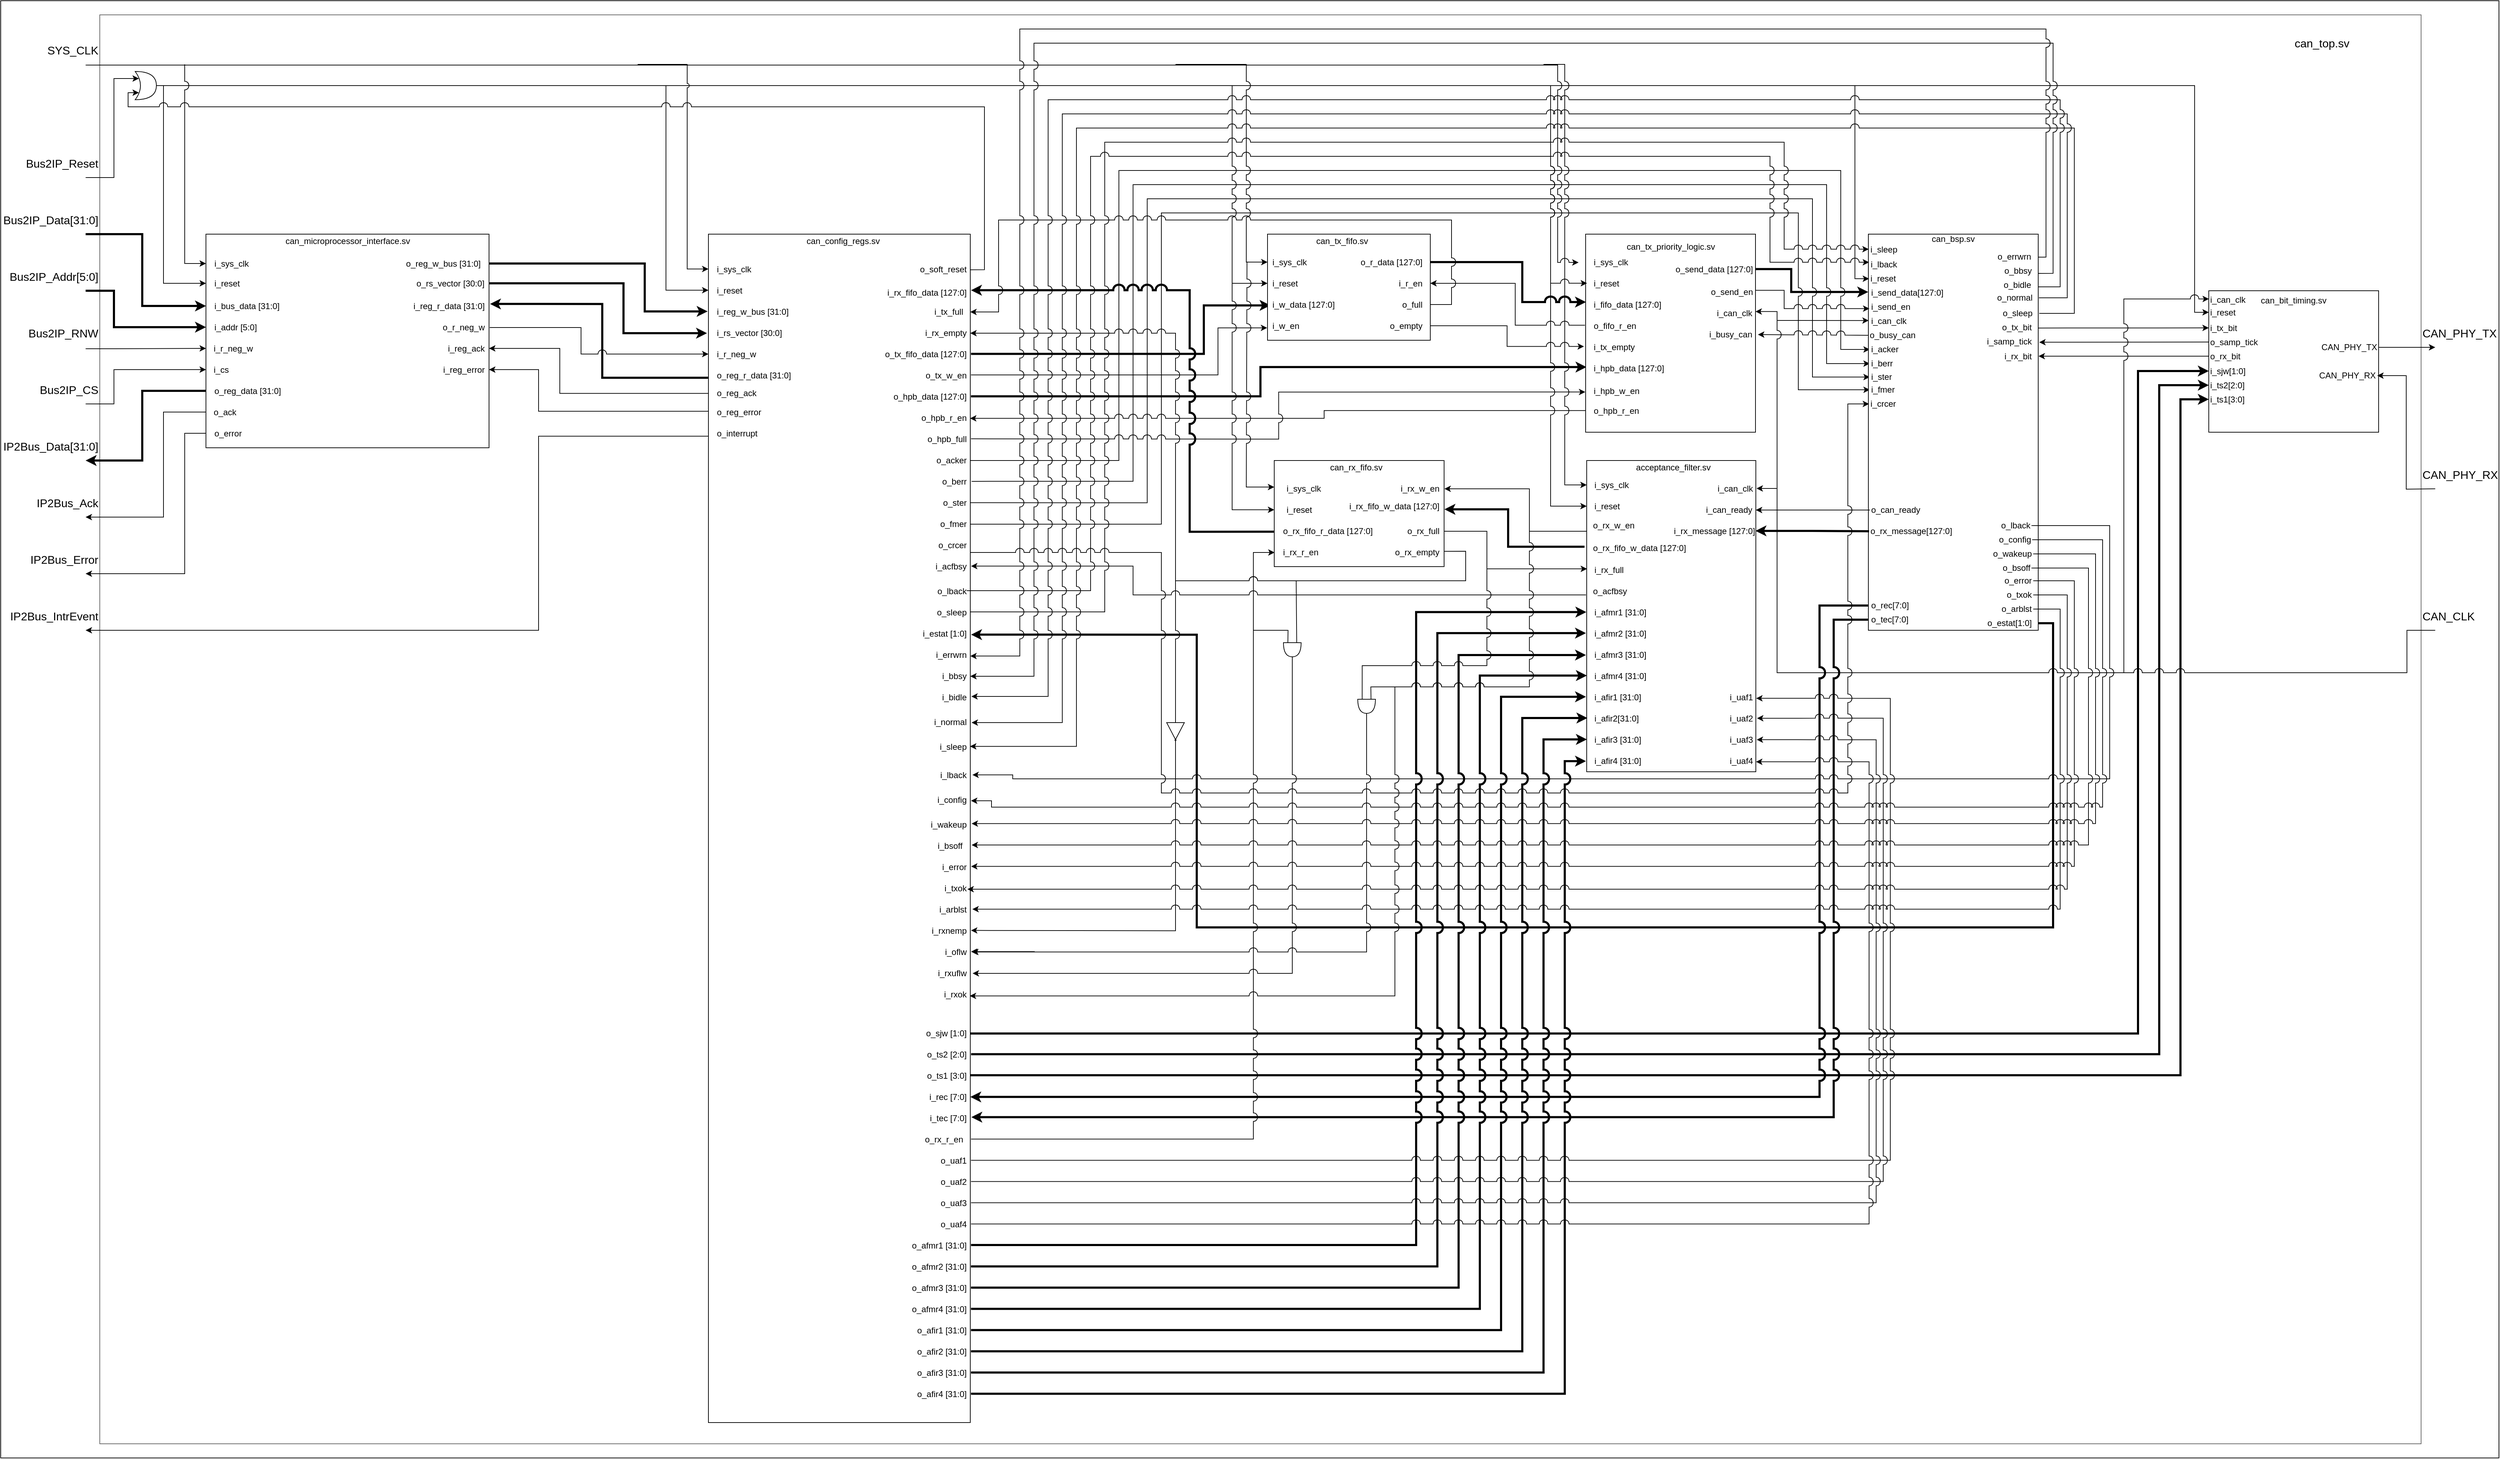 <mxfile version="13.0.1" type="device"><diagram id="bMMhqW7iqhUfEp6j19YX" name="Page-1"><mxGraphModel dx="2917" dy="1735" grid="1" gridSize="10" guides="1" tooltips="1" connect="1" arrows="1" fold="1" page="1" pageScale="1" pageWidth="850" pageHeight="1100" math="0" shadow="0"><root><mxCell id="0"/><mxCell id="1" parent="0"/><mxCell id="39SF422gZ-oBsPZIZUG_-556" value="" style="rounded=0;whiteSpace=wrap;html=1;strokeColor=#000000;fontSize=16;align=left;" vertex="1" parent="1"><mxGeometry x="-1640" y="-50" width="3530" height="2060" as="geometry"/></mxCell><mxCell id="39SF422gZ-oBsPZIZUG_-538" value="" style="rounded=0;whiteSpace=wrap;html=1;align=right;strokeColor=#666666;" vertex="1" parent="1"><mxGeometry x="-1500" y="-30" width="3280" height="2020" as="geometry"/></mxCell><mxCell id="39SF422gZ-oBsPZIZUG_-8" value="" style="endArrow=classic;html=1;strokeWidth=3;rounded=0;jumpStyle=arc;jumpSize=12;edgeStyle=orthogonalEdgeStyle;entryX=0;entryY=0.5;entryDx=0;entryDy=0;" edge="1" parent="1" target="39SF422gZ-oBsPZIZUG_-14"><mxGeometry width="50" height="50" relative="1" as="geometry"><mxPoint x="-270" y="1410" as="sourcePoint"/><mxPoint x="1480" y="239" as="targetPoint"/><Array as="points"><mxPoint x="1380" y="1410"/><mxPoint x="1380" y="474"/></Array></mxGeometry></mxCell><mxCell id="39SF422gZ-oBsPZIZUG_-9" value="" style="endArrow=classic;html=1;strokeWidth=3;rounded=0;jumpStyle=arc;jumpSize=12;edgeStyle=orthogonalEdgeStyle;exitX=1.003;exitY=0.69;exitDx=0;exitDy=0;exitPerimeter=0;entryX=0;entryY=0.5;entryDx=0;entryDy=0;" edge="1" parent="1" source="39SF422gZ-oBsPZIZUG_-364" target="39SF422gZ-oBsPZIZUG_-15"><mxGeometry width="50" height="50" relative="1" as="geometry"><mxPoint x="-260" y="1440" as="sourcePoint"/><mxPoint x="1480" y="280" as="targetPoint"/><Array as="points"><mxPoint x="1410" y="1439"/><mxPoint x="1410" y="494"/></Array></mxGeometry></mxCell><mxCell id="39SF422gZ-oBsPZIZUG_-17" value="" style="endArrow=classic;html=1;strokeWidth=3;rounded=0;jumpStyle=arc;jumpSize=12;edgeStyle=orthogonalEdgeStyle;entryX=0;entryY=0.5;entryDx=0;entryDy=0;" edge="1" parent="1" target="39SF422gZ-oBsPZIZUG_-16"><mxGeometry width="50" height="50" relative="1" as="geometry"><mxPoint x="-270" y="1469" as="sourcePoint"/><mxPoint x="1480" y="320" as="targetPoint"/><Array as="points"><mxPoint x="1440" y="1469"/><mxPoint x="1440" y="514"/></Array></mxGeometry></mxCell><mxCell id="39SF422gZ-oBsPZIZUG_-39" value="" style="endArrow=none;html=1;endFill=0;startArrow=classic;startFill=1;strokeWidth=3;rounded=0;jumpStyle=arc;jumpSize=12;edgeStyle=orthogonalEdgeStyle;exitX=1.003;exitY=0.337;exitDx=0;exitDy=0;exitPerimeter=0;entryX=1;entryY=0.5;entryDx=0;entryDy=0;" edge="1" parent="1" source="39SF422gZ-oBsPZIZUG_-364" target="39SF422gZ-oBsPZIZUG_-42"><mxGeometry width="50" height="50" relative="1" as="geometry"><mxPoint x="-230" y="845" as="sourcePoint"/><mxPoint x="1720" y="719.5" as="targetPoint"/><Array as="points"><mxPoint x="50" y="846"/><mxPoint x="50" y="1260"/><mxPoint x="1260" y="1260"/><mxPoint x="1260" y="830"/></Array></mxGeometry></mxCell><mxCell id="39SF422gZ-oBsPZIZUG_-249" value="" style="endArrow=none;html=1;edgeStyle=orthogonalEdgeStyle;rounded=0;startArrow=classic;startFill=1;endFill=0;jumpStyle=arc;jumpSize=12;" edge="1" parent="1"><mxGeometry width="50" height="50" relative="1" as="geometry"><mxPoint x="841" y="639.5" as="sourcePoint"/><mxPoint x="1800" y="840" as="targetPoint"/><Array as="points"><mxPoint x="870" y="640"/><mxPoint x="870" y="900"/><mxPoint x="1760" y="900"/><mxPoint x="1760" y="840"/></Array></mxGeometry></mxCell><mxCell id="39SF422gZ-oBsPZIZUG_-37" value="" style="endArrow=classic;html=1;strokeWidth=3;rounded=0;jumpStyle=arc;jumpSize=12;edgeStyle=elbowEdgeStyle;entryX=1;entryY=0.726;entryDx=0;entryDy=0;entryPerimeter=0;exitX=0;exitY=0.5;exitDx=0;exitDy=0;" edge="1" parent="1" source="39SF422gZ-oBsPZIZUG_-40" target="39SF422gZ-oBsPZIZUG_-364"><mxGeometry width="50" height="50" relative="1" as="geometry"><mxPoint x="1400" y="681" as="sourcePoint"/><mxPoint x="1360" y="681" as="targetPoint"/><Array as="points"><mxPoint x="930" y="850"/><mxPoint x="1440" y="740"/><mxPoint x="1430" y="760"/><mxPoint x="1420" y="720"/><mxPoint x="1340" y="1160"/></Array></mxGeometry></mxCell><mxCell id="39SF422gZ-oBsPZIZUG_-38" value="" style="endArrow=classic;html=1;strokeWidth=3;rounded=0;jumpStyle=arc;jumpSize=12;edgeStyle=elbowEdgeStyle;entryX=1.004;entryY=0.743;entryDx=0;entryDy=0;entryPerimeter=0;exitX=0;exitY=0.5;exitDx=0;exitDy=0;" edge="1" parent="1" source="39SF422gZ-oBsPZIZUG_-41" target="39SF422gZ-oBsPZIZUG_-364"><mxGeometry width="50" height="50" relative="1" as="geometry"><mxPoint x="1400" y="720" as="sourcePoint"/><mxPoint x="-266" y="1530" as="targetPoint"/><Array as="points"><mxPoint x="950" y="920"/><mxPoint x="1460" y="740"/><mxPoint x="1450" y="760"/><mxPoint x="1370" y="740"/></Array></mxGeometry></mxCell><mxCell id="39SF422gZ-oBsPZIZUG_-291" value="" style="endArrow=classic;html=1;rounded=0;edgeStyle=orthogonalEdgeStyle;strokeWidth=3;jumpStyle=arc;jumpSize=12;entryX=-0.001;entryY=0.146;entryDx=0;entryDy=0;entryPerimeter=0;" edge="1" parent="1" target="39SF422gZ-oBsPZIZUG_-89"><mxGeometry width="50" height="50" relative="1" as="geometry"><mxPoint x="839.5" y="329.41" as="sourcePoint"/><mxPoint x="990" y="560" as="targetPoint"/><Array as="points"><mxPoint x="890" y="329"/><mxPoint x="890" y="362"/></Array></mxGeometry></mxCell><mxCell id="39SF422gZ-oBsPZIZUG_-21" value="" style="endArrow=classic;html=1;rounded=0;jumpStyle=arc;jumpSize=12;edgeStyle=orthogonalEdgeStyle;entryX=0;entryY=0.5;entryDx=0;entryDy=0;" edge="1" parent="1" target="39SF422gZ-oBsPZIZUG_-26"><mxGeometry width="50" height="50" relative="1" as="geometry"><mxPoint x="-272" y="690" as="sourcePoint"/><mxPoint x="1480" y="480" as="targetPoint"/><Array as="points"><mxPoint y="690"/><mxPoint y="250"/><mxPoint x="900" y="250"/><mxPoint x="900" y="500"/></Array></mxGeometry></mxCell><mxCell id="39SF422gZ-oBsPZIZUG_-20" value="" style="endArrow=classic;html=1;rounded=0;jumpStyle=arc;jumpSize=12;edgeStyle=orthogonalEdgeStyle;exitX=0.995;exitY=0.226;exitDx=0;exitDy=0;exitPerimeter=0;entryX=0;entryY=0.5;entryDx=0;entryDy=0;" edge="1" parent="1" source="39SF422gZ-oBsPZIZUG_-364" target="39SF422gZ-oBsPZIZUG_-25"><mxGeometry width="50" height="50" relative="1" as="geometry"><mxPoint x="1440" y="439" as="sourcePoint"/><mxPoint x="1480" y="439" as="targetPoint"/><Array as="points"><mxPoint x="-20" y="660"/><mxPoint x="-20" y="230"/><mxPoint x="920" y="230"/><mxPoint x="920" y="482"/></Array></mxGeometry></mxCell><mxCell id="39SF422gZ-oBsPZIZUG_-19" value="" style="endArrow=classic;html=1;rounded=0;jumpStyle=arc;jumpSize=12;edgeStyle=orthogonalEdgeStyle;exitX=1.005;exitY=0.208;exitDx=0;exitDy=0;exitPerimeter=0;entryX=0;entryY=0.5;entryDx=0;entryDy=0;" edge="1" parent="1" source="39SF422gZ-oBsPZIZUG_-364" target="39SF422gZ-oBsPZIZUG_-24"><mxGeometry width="50" height="50" relative="1" as="geometry"><mxPoint x="-260" y="630" as="sourcePoint"/><mxPoint x="1480" y="400" as="targetPoint"/><Array as="points"><mxPoint x="-40" y="629"/><mxPoint x="-40" y="210"/><mxPoint x="940" y="210"/><mxPoint x="940" y="463"/></Array></mxGeometry></mxCell><mxCell id="39SF422gZ-oBsPZIZUG_-18" value="" style="endArrow=classic;html=1;rounded=0;jumpStyle=arc;jumpSize=12;edgeStyle=orthogonalEdgeStyle;exitX=1.067;exitY=0.5;exitDx=0;exitDy=0;exitPerimeter=0;entryX=0;entryY=0.5;entryDx=0;entryDy=0;" edge="1" parent="1" source="39SF422gZ-oBsPZIZUG_-386" target="39SF422gZ-oBsPZIZUG_-23"><mxGeometry width="50" height="50" relative="1" as="geometry"><mxPoint x="1440" y="360" as="sourcePoint"/><mxPoint x="1480" y="360" as="targetPoint"/><Array as="points"><mxPoint x="-60" y="600"/><mxPoint x="-60" y="190"/><mxPoint x="960" y="190"/><mxPoint x="960" y="443"/></Array></mxGeometry></mxCell><mxCell id="39SF422gZ-oBsPZIZUG_-89" value="&lt;div&gt;can_bsp.sv&lt;br&gt;&lt;/div&gt;&lt;div&gt;&lt;br&gt;&lt;/div&gt;&lt;div&gt;&lt;br&gt;&lt;/div&gt;&lt;div&gt;&lt;br&gt;&lt;/div&gt;&lt;div&gt;&lt;br&gt;&lt;/div&gt;&lt;div&gt;&lt;br&gt;&lt;/div&gt;&lt;div&gt;&lt;br&gt;&lt;/div&gt;&lt;div&gt;&lt;br&gt;&lt;/div&gt;&lt;div&gt;&lt;br&gt;&lt;/div&gt;&lt;div&gt;&lt;br&gt;&lt;/div&gt;&lt;div&gt;&lt;br&gt;&lt;/div&gt;&lt;div&gt;&lt;br&gt;&lt;/div&gt;&lt;div&gt;&lt;br&gt;&lt;/div&gt;&lt;div&gt;&lt;br&gt;&lt;/div&gt;&lt;div&gt;&lt;br&gt;&lt;/div&gt;&lt;div&gt;&lt;br&gt;&lt;/div&gt;&lt;div&gt;&lt;br&gt;&lt;/div&gt;&lt;div&gt;&lt;br&gt;&lt;/div&gt;&lt;div&gt;&lt;br&gt;&lt;/div&gt;&lt;div&gt;&lt;br&gt;&lt;/div&gt;&lt;div&gt;&lt;br&gt;&lt;/div&gt;&lt;div&gt;&lt;br&gt;&lt;/div&gt;&lt;div&gt;&lt;br&gt;&lt;/div&gt;&lt;div&gt;&lt;br&gt;&lt;/div&gt;&lt;div&gt;&lt;br&gt;&lt;/div&gt;&lt;div&gt;&lt;br&gt;&lt;/div&gt;&lt;div&gt;&lt;br&gt;&lt;/div&gt;&lt;div&gt;&lt;br&gt;&lt;/div&gt;&lt;div&gt;&lt;br&gt;&lt;/div&gt;&lt;div&gt;&lt;br&gt;&lt;/div&gt;&lt;div&gt;&lt;br&gt;&lt;/div&gt;&lt;div&gt;&lt;br&gt;&lt;/div&gt;&lt;div&gt;&lt;br&gt;&lt;/div&gt;&lt;div&gt;&lt;br&gt;&lt;/div&gt;&lt;div&gt;&lt;br&gt;&lt;/div&gt;&lt;div&gt;&lt;br&gt;&lt;/div&gt;&lt;div&gt;&lt;br&gt;&lt;/div&gt;&lt;div&gt;&lt;br&gt;&lt;/div&gt;&lt;div&gt;&lt;br&gt;&lt;/div&gt;" style="rounded=0;whiteSpace=wrap;html=1;" vertex="1" parent="1"><mxGeometry x="999" y="280" width="240" height="560" as="geometry"/></mxCell><mxCell id="39SF422gZ-oBsPZIZUG_-60" value="" style="endArrow=classic;html=1;rounded=0;jumpStyle=arc;jumpSize=12;edgeStyle=orthogonalEdgeStyle;entryX=1.008;entryY=0.455;entryDx=0;entryDy=0;entryPerimeter=0;exitX=1;exitY=0.5;exitDx=0;exitDy=0;" edge="1" parent="1" source="39SF422gZ-oBsPZIZUG_-54" target="39SF422gZ-oBsPZIZUG_-364"><mxGeometry width="50" height="50" relative="1" as="geometry"><mxPoint x="1720" y="440.5" as="sourcePoint"/><mxPoint x="-150" y="1121" as="targetPoint"/><Array as="points"><mxPoint x="1340" y="692"/><mxPoint x="1340" y="1050"/><mxPoint x="-210" y="1050"/><mxPoint x="-210" y="1044"/></Array></mxGeometry></mxCell><mxCell id="39SF422gZ-oBsPZIZUG_-451" value="" style="endArrow=classic;html=1;rounded=0;edgeStyle=elbowEdgeStyle;jumpSize=12;jumpStyle=arc;" edge="1" parent="1"><mxGeometry width="50" height="50" relative="1" as="geometry"><mxPoint x="-269" y="1559.29" as="sourcePoint"/><mxPoint x="160" y="730" as="targetPoint"/><Array as="points"><mxPoint x="130" y="1120"/></Array></mxGeometry></mxCell><mxCell id="39SF422gZ-oBsPZIZUG_-526" value="" style="endArrow=none;html=1;strokeWidth=1;entryX=1;entryY=0.5;entryDx=0;entryDy=0;entryPerimeter=0;exitX=1.009;exitY=0.622;exitDx=0;exitDy=0;exitPerimeter=0;startArrow=classic;startFill=1;rounded=0;jumpSize=12;jumpStyle=arc;edgeStyle=elbowEdgeStyle;" edge="1" parent="1" source="39SF422gZ-oBsPZIZUG_-364" target="39SF422gZ-oBsPZIZUG_-520"><mxGeometry width="50" height="50" relative="1" as="geometry"><mxPoint x="190" y="980" as="sourcePoint"/><mxPoint x="240" y="930" as="targetPoint"/><Array as="points"><mxPoint x="185" y="1060"/></Array></mxGeometry></mxCell><mxCell id="39SF422gZ-oBsPZIZUG_-519" value="" style="endArrow=classic;html=1;strokeWidth=1;exitX=1;exitY=0.5;exitDx=0;exitDy=0;exitPerimeter=0;entryX=1.007;entryY=0.604;entryDx=0;entryDy=0;entryPerimeter=0;edgeStyle=elbowEdgeStyle;rounded=0;jumpStyle=arc;jumpSize=12;" edge="1" parent="1" source="39SF422gZ-oBsPZIZUG_-516" target="39SF422gZ-oBsPZIZUG_-364"><mxGeometry width="50" height="50" relative="1" as="geometry"><mxPoint x="250" y="980" as="sourcePoint"/><mxPoint x="300" y="930" as="targetPoint"/><Array as="points"><mxPoint x="290" y="1020"/><mxPoint x="460" y="800"/><mxPoint x="470" y="830"/><mxPoint x="265" y="1090"/></Array></mxGeometry></mxCell><mxCell id="39SF422gZ-oBsPZIZUG_-513" value="" style="endArrow=none;html=1;strokeWidth=1;exitX=0;exitY=0.5;exitDx=0;exitDy=0;edgeStyle=elbowEdgeStyle;rounded=0;jumpStyle=arc;jumpSize=12;" edge="1" parent="1" source="39SF422gZ-oBsPZIZUG_-512"><mxGeometry width="50" height="50" relative="1" as="geometry"><mxPoint x="230" y="960" as="sourcePoint"/><mxPoint x="320" y="770" as="targetPoint"/><Array as="points"><mxPoint x="20" y="850"/><mxPoint x="170" y="880"/></Array></mxGeometry></mxCell><mxCell id="39SF422gZ-oBsPZIZUG_-295" value="" style="endArrow=none;html=1;rounded=0;edgeStyle=elbowEdgeStyle;strokeWidth=1;startArrow=classic;startFill=1;endFill=0;exitX=0.999;exitY=0.155;exitDx=0;exitDy=0;exitPerimeter=0;jumpStyle=arc;jumpSize=12;" edge="1" parent="1" source="39SF422gZ-oBsPZIZUG_-364"><mxGeometry width="50" height="50" relative="1" as="geometry"><mxPoint x="531.5" y="529.41" as="sourcePoint"/><mxPoint x="601.5" y="529.41" as="targetPoint"/><Array as="points"><mxPoint x="230" y="535"/></Array></mxGeometry></mxCell><mxCell id="39SF422gZ-oBsPZIZUG_-450" value="" style="endArrow=classic;html=1;rounded=0;edgeStyle=orthogonalEdgeStyle;entryX=-0.002;entryY=0.797;entryDx=0;entryDy=0;entryPerimeter=0;jumpStyle=arc;jumpSize=12;" edge="1" parent="1" target="39SF422gZ-oBsPZIZUG_-270"><mxGeometry width="50" height="50" relative="1" as="geometry"><mxPoint x="-269" y="569.29" as="sourcePoint"/><mxPoint x="-179" y="569.29" as="targetPoint"/></mxGeometry></mxCell><mxCell id="39SF422gZ-oBsPZIZUG_-448" value="" style="endArrow=classic;html=1;rounded=0;edgeStyle=orthogonalEdgeStyle;strokeWidth=3;entryX=0.005;entryY=0.671;entryDx=0;entryDy=0;entryPerimeter=0;" edge="1" parent="1" target="39SF422gZ-oBsPZIZUG_-270"><mxGeometry width="50" height="50" relative="1" as="geometry"><mxPoint x="-269" y="509.29" as="sourcePoint"/><mxPoint x="-179" y="509.29" as="targetPoint"/><Array as="points"><mxPoint x="140" y="509"/><mxPoint x="140" y="468"/></Array></mxGeometry></mxCell><mxCell id="39SF422gZ-oBsPZIZUG_-431" value="" style="endArrow=classic;html=1;rounded=0;edgeStyle=orthogonalEdgeStyle;strokeWidth=3;exitX=0.004;exitY=0.118;exitDx=0;exitDy=0;exitPerimeter=0;entryX=1.053;entryY=0.333;entryDx=0;entryDy=0;entryPerimeter=0;" edge="1" parent="1" source="39SF422gZ-oBsPZIZUG_-364" target="39SF422gZ-oBsPZIZUG_-358"><mxGeometry width="50" height="50" relative="1" as="geometry"><mxPoint x="-770" y="488.33" as="sourcePoint"/><mxPoint x="-680" y="488.33" as="targetPoint"/><Array as="points"><mxPoint x="-790" y="483"/><mxPoint x="-790" y="379"/></Array></mxGeometry></mxCell><mxCell id="39SF422gZ-oBsPZIZUG_-446" value="" style="endArrow=classic;html=1;rounded=0;edgeStyle=elbowEdgeStyle;strokeWidth=3;entryX=-0.007;entryY=0.535;entryDx=0;entryDy=0;entryPerimeter=0;jumpStyle=none;" edge="1" parent="1" target="39SF422gZ-oBsPZIZUG_-302"><mxGeometry width="50" height="50" relative="1" as="geometry"><mxPoint x="-269" y="449.29" as="sourcePoint"/><mxPoint x="-179" y="449.29" as="targetPoint"/><Array as="points"><mxPoint x="60" y="420"/></Array></mxGeometry></mxCell><mxCell id="39SF422gZ-oBsPZIZUG_-447" value="" style="endArrow=classic;html=1;rounded=0;edgeStyle=orthogonalEdgeStyle;entryX=-0.002;entryY=0.883;entryDx=0;entryDy=0;entryPerimeter=0;jumpStyle=none;" edge="1" parent="1" target="39SF422gZ-oBsPZIZUG_-296"><mxGeometry width="50" height="50" relative="1" as="geometry"><mxPoint x="-269" y="479" as="sourcePoint"/><mxPoint x="-179" y="479.29" as="targetPoint"/><Array as="points"><mxPoint x="80" y="479"/><mxPoint x="80" y="412"/></Array></mxGeometry></mxCell><mxCell id="39SF422gZ-oBsPZIZUG_-1" value="&lt;div&gt;can_bit_timing.sv&lt;br&gt;&lt;/div&gt;&lt;div&gt;&lt;br&gt;&lt;/div&gt;&lt;div&gt;&lt;br&gt;&lt;/div&gt;&lt;div&gt;&lt;br&gt;&lt;/div&gt;&lt;div&gt;&lt;br&gt;&lt;/div&gt;&lt;div&gt;&lt;br&gt;&lt;/div&gt;&lt;div&gt;&lt;br&gt;&lt;/div&gt;&lt;div&gt;&lt;br&gt;&lt;/div&gt;&lt;div&gt;&lt;br&gt;&lt;/div&gt;&lt;div&gt;&lt;br&gt;&lt;/div&gt;&lt;div&gt;&lt;br&gt;&lt;/div&gt;&lt;div&gt;&lt;br&gt;&lt;/div&gt;&lt;div&gt;&lt;br&gt;&lt;/div&gt;" style="rounded=0;whiteSpace=wrap;html=1;" vertex="1" parent="1"><mxGeometry x="1480" y="360" width="240" height="200" as="geometry"/></mxCell><mxCell id="39SF422gZ-oBsPZIZUG_-2" value="" style="endArrow=classic;html=1;align=right;exitX=1;exitY=0.5;exitDx=0;exitDy=0;" edge="1" parent="1" source="39SF422gZ-oBsPZIZUG_-34"><mxGeometry width="50" height="50" relative="1" as="geometry"><mxPoint x="1720" y="79.5" as="sourcePoint"/><mxPoint x="1800" y="440" as="targetPoint"/></mxGeometry></mxCell><mxCell id="39SF422gZ-oBsPZIZUG_-3" value="" style="endArrow=classic;html=1;entryX=1.002;entryY=0.308;entryDx=0;entryDy=0;rounded=0;exitX=0;exitY=0.5;exitDx=0;exitDy=0;jumpStyle=arc;jumpSize=12;entryPerimeter=0;edgeStyle=elbowEdgeStyle;" edge="1" parent="1" source="39SF422gZ-oBsPZIZUG_-30" target="39SF422gZ-oBsPZIZUG_-89"><mxGeometry width="50" height="50" relative="1" as="geometry"><mxPoint x="1400" y="600" as="sourcePoint"/><mxPoint x="1360" y="600" as="targetPoint"/></mxGeometry></mxCell><mxCell id="39SF422gZ-oBsPZIZUG_-5" value="" style="endArrow=classic;html=1;rounded=0;edgeStyle=elbowEdgeStyle;jumpStyle=arc;jumpSize=12;entryX=0;entryY=0.5;entryDx=0;entryDy=0;" edge="1" parent="1" target="39SF422gZ-oBsPZIZUG_-11"><mxGeometry width="50" height="50" relative="1" as="geometry"><mxPoint x="980" y="70" as="sourcePoint"/><mxPoint x="1470" y="119" as="targetPoint"/><Array as="points"><mxPoint x="1460" y="240"/></Array></mxGeometry></mxCell><mxCell id="39SF422gZ-oBsPZIZUG_-10" value="i_can_clk" style="text;html=1;strokeColor=none;fillColor=none;align=left;verticalAlign=middle;whiteSpace=wrap;rounded=0;" vertex="1" parent="1"><mxGeometry x="1480" y="362.5" width="40" height="20" as="geometry"/></mxCell><mxCell id="39SF422gZ-oBsPZIZUG_-11" value="i_reset" style="text;html=1;strokeColor=none;fillColor=none;align=left;verticalAlign=middle;whiteSpace=wrap;rounded=0;" vertex="1" parent="1"><mxGeometry x="1480" y="380.5" width="40" height="20" as="geometry"/></mxCell><mxCell id="39SF422gZ-oBsPZIZUG_-12" value="i_sleep" style="text;html=1;strokeColor=none;fillColor=none;align=center;verticalAlign=middle;whiteSpace=wrap;rounded=0;" vertex="1" parent="1"><mxGeometry x="1001" y="292" width="40" height="20" as="geometry"/></mxCell><mxCell id="39SF422gZ-oBsPZIZUG_-13" value="i_lback" style="text;html=1;strokeColor=none;fillColor=none;align=center;verticalAlign=middle;whiteSpace=wrap;rounded=0;" vertex="1" parent="1"><mxGeometry x="1001" y="313" width="40" height="20" as="geometry"/></mxCell><mxCell id="39SF422gZ-oBsPZIZUG_-14" value="i_sjw[1:0]" style="text;html=1;strokeColor=none;fillColor=none;align=left;verticalAlign=middle;whiteSpace=wrap;rounded=0;" vertex="1" parent="1"><mxGeometry x="1480" y="463.5" width="40" height="20" as="geometry"/></mxCell><mxCell id="39SF422gZ-oBsPZIZUG_-15" value="i_ts2[2:0]" style="text;html=1;strokeColor=none;fillColor=none;align=left;verticalAlign=middle;whiteSpace=wrap;rounded=0;" vertex="1" parent="1"><mxGeometry x="1480" y="483.5" width="40" height="20" as="geometry"/></mxCell><mxCell id="39SF422gZ-oBsPZIZUG_-16" value="i_ts1[3:0]" style="text;html=1;strokeColor=none;fillColor=none;align=left;verticalAlign=middle;whiteSpace=wrap;rounded=0;" vertex="1" parent="1"><mxGeometry x="1480" y="503.5" width="40" height="20" as="geometry"/></mxCell><mxCell id="39SF422gZ-oBsPZIZUG_-23" value="i_acker" style="text;html=1;strokeColor=none;fillColor=none;align=left;verticalAlign=middle;whiteSpace=wrap;rounded=0;" vertex="1" parent="1"><mxGeometry x="1001" y="433" width="40" height="20" as="geometry"/></mxCell><mxCell id="39SF422gZ-oBsPZIZUG_-24" value="i_berr" style="text;html=1;strokeColor=none;fillColor=none;align=left;verticalAlign=middle;whiteSpace=wrap;rounded=0;" vertex="1" parent="1"><mxGeometry x="1001" y="453" width="40" height="20" as="geometry"/></mxCell><mxCell id="39SF422gZ-oBsPZIZUG_-25" value="i_ster" style="text;html=1;strokeColor=none;fillColor=none;align=left;verticalAlign=middle;whiteSpace=wrap;rounded=0;" vertex="1" parent="1"><mxGeometry x="1001" y="472" width="40" height="20" as="geometry"/></mxCell><mxCell id="39SF422gZ-oBsPZIZUG_-26" value="i_fmer" style="text;html=1;strokeColor=none;fillColor=none;align=left;verticalAlign=middle;whiteSpace=wrap;rounded=0;" vertex="1" parent="1"><mxGeometry x="1001" y="490" width="40" height="20" as="geometry"/></mxCell><mxCell id="39SF422gZ-oBsPZIZUG_-27" value="i_crcer" style="text;html=1;strokeColor=none;fillColor=none;align=left;verticalAlign=middle;whiteSpace=wrap;rounded=0;" vertex="1" parent="1"><mxGeometry x="1000" y="510" width="40" height="20" as="geometry"/></mxCell><mxCell id="39SF422gZ-oBsPZIZUG_-28" value="i_tx_bit" style="text;html=1;strokeColor=none;fillColor=none;align=left;verticalAlign=middle;whiteSpace=wrap;rounded=0;" vertex="1" parent="1"><mxGeometry x="1480" y="402.5" width="40" height="20" as="geometry"/></mxCell><mxCell id="39SF422gZ-oBsPZIZUG_-30" value="o_rx_bit" style="text;html=1;strokeColor=none;fillColor=none;align=left;verticalAlign=middle;whiteSpace=wrap;rounded=0;" vertex="1" parent="1"><mxGeometry x="1480" y="442.5" width="40" height="20" as="geometry"/></mxCell><mxCell id="39SF422gZ-oBsPZIZUG_-31" value="" style="endArrow=classic;html=1;rounded=0;edgeStyle=elbowEdgeStyle;orthogonalLoop=0;jumpStyle=arc;jumpSize=12;exitX=0;exitY=0.5;exitDx=0;exitDy=0;entryX=1.006;entryY=0.273;entryDx=0;entryDy=0;entryPerimeter=0;" edge="1" parent="1" source="39SF422gZ-oBsPZIZUG_-32" target="39SF422gZ-oBsPZIZUG_-89"><mxGeometry width="50" height="50" relative="1" as="geometry"><mxPoint x="1400" y="639" as="sourcePoint"/><mxPoint x="1242" y="320" as="targetPoint"/><Array as="points"><mxPoint x="1270" y="580"/></Array></mxGeometry></mxCell><mxCell id="39SF422gZ-oBsPZIZUG_-32" value="o_samp_tick" style="text;html=1;strokeColor=none;fillColor=none;align=left;verticalAlign=middle;whiteSpace=wrap;rounded=0;" vertex="1" parent="1"><mxGeometry x="1480" y="422.5" width="40" height="20" as="geometry"/></mxCell><mxCell id="39SF422gZ-oBsPZIZUG_-34" value="CAN_PHY_TX" style="text;html=1;strokeColor=none;fillColor=none;align=right;verticalAlign=middle;whiteSpace=wrap;rounded=0;" vertex="1" parent="1"><mxGeometry x="1680" y="430" width="40" height="20" as="geometry"/></mxCell><mxCell id="39SF422gZ-oBsPZIZUG_-35" value="" style="endArrow=classic;html=1;align=right;entryX=1;entryY=0.5;entryDx=0;entryDy=0;edgeStyle=orthogonalEdgeStyle;rounded=0;" edge="1" parent="1" target="39SF422gZ-oBsPZIZUG_-36"><mxGeometry width="50" height="50" relative="1" as="geometry"><mxPoint x="1800" y="640" as="sourcePoint"/><mxPoint x="1720" y="119.5" as="targetPoint"/></mxGeometry></mxCell><mxCell id="39SF422gZ-oBsPZIZUG_-36" value="CAN_PHY_RX" style="text;html=1;strokeColor=none;fillColor=none;align=right;verticalAlign=middle;whiteSpace=wrap;rounded=0;" vertex="1" parent="1"><mxGeometry x="1678" y="470" width="40" height="20" as="geometry"/></mxCell><mxCell id="39SF422gZ-oBsPZIZUG_-40" value="o_rec[7:0]" style="text;html=1;strokeColor=none;fillColor=none;align=left;verticalAlign=middle;whiteSpace=wrap;rounded=0;" vertex="1" parent="1"><mxGeometry x="1001" y="795" width="40" height="20" as="geometry"/></mxCell><mxCell id="39SF422gZ-oBsPZIZUG_-41" value="o_tec[7:0]" style="text;html=1;strokeColor=none;fillColor=none;align=left;verticalAlign=middle;whiteSpace=wrap;rounded=0;" vertex="1" parent="1"><mxGeometry x="1001" y="815" width="40" height="20" as="geometry"/></mxCell><mxCell id="39SF422gZ-oBsPZIZUG_-42" value="o_estat[1:0]" style="text;html=1;strokeColor=none;fillColor=none;align=right;verticalAlign=middle;whiteSpace=wrap;rounded=0;" vertex="1" parent="1"><mxGeometry x="1192" y="820" width="40" height="20" as="geometry"/></mxCell><mxCell id="39SF422gZ-oBsPZIZUG_-48" value="o_arblst" style="text;html=1;strokeColor=none;fillColor=none;align=right;verticalAlign=middle;whiteSpace=wrap;rounded=0;" vertex="1" parent="1"><mxGeometry x="1192" y="800" width="40" height="20" as="geometry"/></mxCell><mxCell id="39SF422gZ-oBsPZIZUG_-49" value="o_txok" style="text;html=1;strokeColor=none;fillColor=none;align=right;verticalAlign=middle;whiteSpace=wrap;rounded=0;" vertex="1" parent="1"><mxGeometry x="1192" y="780" width="40" height="20" as="geometry"/></mxCell><mxCell id="39SF422gZ-oBsPZIZUG_-50" value="o_error" style="text;html=1;strokeColor=none;fillColor=none;align=right;verticalAlign=middle;whiteSpace=wrap;rounded=0;" vertex="1" parent="1"><mxGeometry x="1192" y="760" width="40" height="20" as="geometry"/></mxCell><mxCell id="39SF422gZ-oBsPZIZUG_-51" value="o_bsoff" style="text;html=1;strokeColor=none;fillColor=none;align=right;verticalAlign=middle;whiteSpace=wrap;rounded=0;" vertex="1" parent="1"><mxGeometry x="1189.5" y="742" width="40" height="20" as="geometry"/></mxCell><mxCell id="39SF422gZ-oBsPZIZUG_-52" value="o_wakeup" style="text;html=1;strokeColor=none;fillColor=none;align=right;verticalAlign=middle;whiteSpace=wrap;rounded=0;" vertex="1" parent="1"><mxGeometry x="1192" y="722" width="40" height="20" as="geometry"/></mxCell><mxCell id="39SF422gZ-oBsPZIZUG_-53" value="o_config" style="text;html=1;strokeColor=none;fillColor=none;align=right;verticalAlign=middle;whiteSpace=wrap;rounded=0;" vertex="1" parent="1"><mxGeometry x="1190.5" y="702" width="40" height="20" as="geometry"/></mxCell><mxCell id="39SF422gZ-oBsPZIZUG_-54" value="o_lback" style="text;html=1;strokeColor=none;fillColor=none;align=right;verticalAlign=middle;whiteSpace=wrap;rounded=0;" vertex="1" parent="1"><mxGeometry x="1189.5" y="682" width="40" height="20" as="geometry"/></mxCell><mxCell id="39SF422gZ-oBsPZIZUG_-55" value="&lt;div&gt;o_sleep&lt;/div&gt;" style="text;html=1;strokeColor=none;fillColor=none;align=right;verticalAlign=middle;whiteSpace=wrap;rounded=0;" vertex="1" parent="1"><mxGeometry x="1193" y="382" width="40" height="20" as="geometry"/></mxCell><mxCell id="39SF422gZ-oBsPZIZUG_-56" value="o_normal" style="text;html=1;strokeColor=none;fillColor=none;align=right;verticalAlign=middle;whiteSpace=wrap;rounded=0;" vertex="1" parent="1"><mxGeometry x="1193" y="360" width="40" height="20" as="geometry"/></mxCell><mxCell id="39SF422gZ-oBsPZIZUG_-57" value="o_bidle" style="text;html=1;strokeColor=none;fillColor=none;align=right;verticalAlign=middle;whiteSpace=wrap;rounded=0;" vertex="1" parent="1"><mxGeometry x="1190.5" y="342" width="40" height="20" as="geometry"/></mxCell><mxCell id="39SF422gZ-oBsPZIZUG_-58" value="o_bbsy" style="text;html=1;strokeColor=none;fillColor=none;align=right;verticalAlign=middle;whiteSpace=wrap;rounded=0;" vertex="1" parent="1"><mxGeometry x="1191.5" y="322" width="40" height="20" as="geometry"/></mxCell><mxCell id="39SF422gZ-oBsPZIZUG_-59" value="o_errwrn" style="text;html=1;strokeColor=none;fillColor=none;align=right;verticalAlign=middle;whiteSpace=wrap;rounded=0;" vertex="1" parent="1"><mxGeometry x="1190.5" y="302" width="40" height="20" as="geometry"/></mxCell><mxCell id="39SF422gZ-oBsPZIZUG_-91" value="" style="endArrow=classic;html=1;edgeStyle=elbowEdgeStyle;rounded=0;jumpStyle=arc;jumpSize=12;entryX=0;entryY=0.5;entryDx=0;entryDy=0;" edge="1" parent="1" target="39SF422gZ-oBsPZIZUG_-93"><mxGeometry width="50" height="50" relative="1" as="geometry"><mxPoint x="550" y="70" as="sourcePoint"/><mxPoint x="995" y="478.5" as="targetPoint"/><Array as="points"><mxPoint x="980" y="270"/><mxPoint x="960" y="280"/></Array></mxGeometry></mxCell><mxCell id="39SF422gZ-oBsPZIZUG_-92" value="i_can_clk" style="text;html=1;strokeColor=none;fillColor=none;align=left;verticalAlign=middle;whiteSpace=wrap;rounded=0;" vertex="1" parent="1"><mxGeometry x="1001" y="393" width="40" height="20" as="geometry"/></mxCell><mxCell id="39SF422gZ-oBsPZIZUG_-93" value="i_reset" style="text;html=1;strokeColor=none;fillColor=none;align=center;verticalAlign=middle;whiteSpace=wrap;rounded=0;" vertex="1" parent="1"><mxGeometry x="1000" y="333" width="40" height="20" as="geometry"/></mxCell><mxCell id="39SF422gZ-oBsPZIZUG_-98" value="i_send_data[127:0]" style="text;html=1;strokeColor=none;fillColor=none;align=left;verticalAlign=middle;whiteSpace=wrap;rounded=0;" vertex="1" parent="1"><mxGeometry x="1001" y="353" width="40" height="20" as="geometry"/></mxCell><mxCell id="39SF422gZ-oBsPZIZUG_-99" value="i_send_en" style="text;html=1;strokeColor=none;fillColor=none;align=left;verticalAlign=middle;whiteSpace=wrap;rounded=0;" vertex="1" parent="1"><mxGeometry x="1001" y="373" width="40" height="20" as="geometry"/></mxCell><mxCell id="39SF422gZ-oBsPZIZUG_-100" value="" style="endArrow=classic;html=1;entryX=0;entryY=0.5;entryDx=0;entryDy=0;edgeStyle=elbowEdgeStyle;rounded=0;jumpStyle=arc;jumpSize=12;exitX=0.999;exitY=0.237;exitDx=0;exitDy=0;exitPerimeter=0;" edge="1" parent="1" source="39SF422gZ-oBsPZIZUG_-89" target="39SF422gZ-oBsPZIZUG_-28"><mxGeometry width="50" height="50" relative="1" as="geometry"><mxPoint x="1235" y="439.58" as="sourcePoint"/><mxPoint x="1275" y="439.58" as="targetPoint"/><Array as="points"><mxPoint x="1280" y="500"/></Array></mxGeometry></mxCell><mxCell id="39SF422gZ-oBsPZIZUG_-102" value="o_tx_bit" style="text;html=1;strokeColor=none;fillColor=none;align=right;verticalAlign=middle;whiteSpace=wrap;rounded=0;" vertex="1" parent="1"><mxGeometry x="1192" y="402" width="40" height="20" as="geometry"/></mxCell><mxCell id="39SF422gZ-oBsPZIZUG_-103" value="i_samp_tick" style="text;html=1;strokeColor=none;fillColor=none;align=right;verticalAlign=middle;whiteSpace=wrap;rounded=0;" vertex="1" parent="1"><mxGeometry x="1192" y="422" width="40" height="20" as="geometry"/></mxCell><mxCell id="39SF422gZ-oBsPZIZUG_-105" value="i_rx_bit" style="text;html=1;strokeColor=none;fillColor=none;align=right;verticalAlign=middle;whiteSpace=wrap;rounded=0;" vertex="1" parent="1"><mxGeometry x="1192" y="443" width="40" height="20" as="geometry"/></mxCell><mxCell id="39SF422gZ-oBsPZIZUG_-106" value="" style="endArrow=none;html=1;endFill=0;startArrow=classic;startFill=1;rounded=0;jumpStyle=arc;jumpSize=12;edgeStyle=elbowEdgeStyle;entryX=0;entryY=0.5;entryDx=0;entryDy=0;" edge="1" parent="1" target="39SF422gZ-oBsPZIZUG_-109"><mxGeometry width="50" height="50" relative="1" as="geometry"><mxPoint x="843" y="422" as="sourcePoint"/><mxPoint x="995" y="639.5" as="targetPoint"/><Array as="points"/></mxGeometry></mxCell><mxCell id="39SF422gZ-oBsPZIZUG_-107" value="" style="endArrow=none;html=1;startArrow=classic;startFill=1;endFill=0;edgeStyle=elbowEdgeStyle;rounded=0;entryX=0;entryY=0.5;entryDx=0;entryDy=0;" edge="1" parent="1" target="39SF422gZ-oBsPZIZUG_-110"><mxGeometry width="50" height="50" relative="1" as="geometry"><mxPoint x="840" y="670" as="sourcePoint"/><mxPoint x="995" y="679.5" as="targetPoint"/><Array as="points"><mxPoint x="970" y="680"/></Array></mxGeometry></mxCell><mxCell id="39SF422gZ-oBsPZIZUG_-108" value="" style="endArrow=none;html=1;endFill=0;startArrow=classic;startFill=1;strokeWidth=3;exitX=0.998;exitY=0.226;exitDx=0;exitDy=0;exitPerimeter=0;edgeStyle=elbowEdgeStyle;rounded=0;entryX=0;entryY=0.5;entryDx=0;entryDy=0;" edge="1" parent="1" source="39SF422gZ-oBsPZIZUG_-234" target="39SF422gZ-oBsPZIZUG_-111"><mxGeometry width="50" height="50" relative="1" as="geometry"><mxPoint x="955" y="718.5" as="sourcePoint"/><mxPoint x="995" y="718.5" as="targetPoint"/><Array as="points"/></mxGeometry></mxCell><mxCell id="39SF422gZ-oBsPZIZUG_-109" value="o_busy_can" style="text;html=1;strokeColor=none;fillColor=none;align=left;verticalAlign=middle;whiteSpace=wrap;rounded=0;" vertex="1" parent="1"><mxGeometry x="999" y="413" width="40" height="20" as="geometry"/></mxCell><mxCell id="39SF422gZ-oBsPZIZUG_-110" value="o_can_ready" style="text;html=1;strokeColor=none;fillColor=none;align=left;verticalAlign=middle;whiteSpace=wrap;rounded=0;" vertex="1" parent="1"><mxGeometry x="1001" y="660" width="40" height="20" as="geometry"/></mxCell><mxCell id="39SF422gZ-oBsPZIZUG_-111" value="o_rx_message[127:0]" style="text;html=1;strokeColor=none;fillColor=none;align=left;verticalAlign=middle;whiteSpace=wrap;rounded=0;" vertex="1" parent="1"><mxGeometry x="1000" y="690" width="40" height="20" as="geometry"/></mxCell><mxCell id="39SF422gZ-oBsPZIZUG_-234" value="" style="rounded=0;whiteSpace=wrap;html=1;" vertex="1" parent="1"><mxGeometry x="601" y="600" width="239" height="440" as="geometry"/></mxCell><mxCell id="39SF422gZ-oBsPZIZUG_-235" value="acceptance_filter.sv" style="text;html=1;align=center;verticalAlign=middle;resizable=0;points=[];autosize=1;" vertex="1" parent="1"><mxGeometry x="663" y="600" width="120" height="20" as="geometry"/></mxCell><mxCell id="39SF422gZ-oBsPZIZUG_-236" value="i_sys_clk" style="text;html=1;align=left;verticalAlign=middle;resizable=0;points=[];autosize=1;" vertex="1" parent="1"><mxGeometry x="610" y="625" width="60" height="20" as="geometry"/></mxCell><mxCell id="39SF422gZ-oBsPZIZUG_-237" value="i_reset" style="text;html=1;align=left;verticalAlign=middle;resizable=0;points=[];autosize=1;" vertex="1" parent="1"><mxGeometry x="610" y="655" width="50" height="20" as="geometry"/></mxCell><mxCell id="39SF422gZ-oBsPZIZUG_-238" value="i_can_clk" style="text;html=1;align=right;verticalAlign=middle;resizable=0;points=[];autosize=1;" vertex="1" parent="1"><mxGeometry x="767" y="630" width="70" height="20" as="geometry"/></mxCell><mxCell id="39SF422gZ-oBsPZIZUG_-239" value="i_can_ready" style="text;html=1;align=right;verticalAlign=middle;resizable=0;points=[];autosize=1;" vertex="1" parent="1"><mxGeometry x="756" y="660" width="80" height="20" as="geometry"/></mxCell><mxCell id="39SF422gZ-oBsPZIZUG_-240" value="i_rx_message [127:0]" style="text;html=1;align=right;verticalAlign=middle;resizable=0;points=[];autosize=1;" vertex="1" parent="1"><mxGeometry x="709.5" y="690" width="130" height="20" as="geometry"/></mxCell><mxCell id="39SF422gZ-oBsPZIZUG_-241" value="i_rx_full" style="text;html=1;align=left;verticalAlign=middle;resizable=0;points=[];autosize=1;" vertex="1" parent="1"><mxGeometry x="610" y="745" width="60" height="20" as="geometry"/></mxCell><mxCell id="39SF422gZ-oBsPZIZUG_-242" value="o_rx_fifo_w_data [127:0]" style="text;html=1;align=left;verticalAlign=middle;resizable=0;points=[];autosize=1;" vertex="1" parent="1"><mxGeometry x="608" y="714" width="150" height="20" as="geometry"/></mxCell><mxCell id="39SF422gZ-oBsPZIZUG_-243" value="o_rx_w_en" style="text;html=1;align=left;verticalAlign=middle;resizable=0;points=[];autosize=1;" vertex="1" parent="1"><mxGeometry x="608" y="682" width="70" height="20" as="geometry"/></mxCell><mxCell id="39SF422gZ-oBsPZIZUG_-244" value="" style="endArrow=classic;html=1;edgeStyle=orthogonalEdgeStyle;rounded=0;jumpStyle=arc;jumpSize=12;" edge="1" parent="1"><mxGeometry width="50" height="50" relative="1" as="geometry"><mxPoint x="540" y="40" as="sourcePoint"/><mxPoint x="601" y="634.5" as="targetPoint"/><Array as="points"><mxPoint x="570" y="40"/><mxPoint x="570" y="635"/></Array></mxGeometry></mxCell><mxCell id="39SF422gZ-oBsPZIZUG_-245" value="" style="endArrow=classic;html=1;edgeStyle=orthogonalEdgeStyle;rounded=0;jumpStyle=arc;jumpSize=12;" edge="1" parent="1"><mxGeometry width="50" height="50" relative="1" as="geometry"><mxPoint x="440" y="70" as="sourcePoint"/><mxPoint x="601" y="664.5" as="targetPoint"/><Array as="points"><mxPoint x="550" y="70"/><mxPoint x="550" y="665"/></Array></mxGeometry></mxCell><mxCell id="39SF422gZ-oBsPZIZUG_-247" value="" style="endArrow=none;html=1;edgeStyle=orthogonalEdgeStyle;rounded=0;startArrow=classic;startFill=1;endFill=0;strokeWidth=1;jumpStyle=arc;jumpSize=12;" edge="1" parent="1" target="39SF422gZ-oBsPZIZUG_-234"><mxGeometry width="50" height="50" relative="1" as="geometry"><mxPoint x="400" y="640" as="sourcePoint"/><mxPoint x="598" y="699.5" as="targetPoint"/><Array as="points"><mxPoint x="520" y="640"/><mxPoint x="520" y="700"/></Array></mxGeometry></mxCell><mxCell id="39SF422gZ-oBsPZIZUG_-253" value="i_afmr1 [31:0]" style="text;html=1;align=left;verticalAlign=middle;resizable=0;points=[];autosize=1;" vertex="1" parent="1"><mxGeometry x="610" y="805" width="90" height="20" as="geometry"/></mxCell><mxCell id="39SF422gZ-oBsPZIZUG_-254" value="i_afmr2 [31:0]" style="text;html=1;align=left;verticalAlign=middle;resizable=0;points=[];autosize=1;" vertex="1" parent="1"><mxGeometry x="610" y="835" width="90" height="20" as="geometry"/></mxCell><mxCell id="39SF422gZ-oBsPZIZUG_-255" value="i_afmr3 [31:0]" style="text;html=1;align=left;verticalAlign=middle;resizable=0;points=[];autosize=1;" vertex="1" parent="1"><mxGeometry x="610" y="865" width="90" height="20" as="geometry"/></mxCell><mxCell id="39SF422gZ-oBsPZIZUG_-256" value="i_afmr4 [31:0]" style="text;html=1;align=left;verticalAlign=middle;resizable=0;points=[];autosize=1;" vertex="1" parent="1"><mxGeometry x="610" y="895" width="90" height="20" as="geometry"/></mxCell><mxCell id="39SF422gZ-oBsPZIZUG_-257" value="i_afir1 [31:0]" style="text;html=1;align=left;verticalAlign=middle;resizable=0;points=[];autosize=1;" vertex="1" parent="1"><mxGeometry x="610" y="925" width="80" height="20" as="geometry"/></mxCell><mxCell id="39SF422gZ-oBsPZIZUG_-258" value="i_afir2[31:0]" style="text;html=1;align=left;verticalAlign=middle;resizable=0;points=[];autosize=1;" vertex="1" parent="1"><mxGeometry x="610" y="955" width="80" height="20" as="geometry"/></mxCell><mxCell id="39SF422gZ-oBsPZIZUG_-259" value="i_afir3 [31:0]" style="text;html=1;align=left;verticalAlign=middle;resizable=0;points=[];autosize=1;" vertex="1" parent="1"><mxGeometry x="610" y="985" width="80" height="20" as="geometry"/></mxCell><mxCell id="39SF422gZ-oBsPZIZUG_-260" value="i_afir4 [31:0]" style="text;html=1;align=left;verticalAlign=middle;resizable=0;points=[];autosize=1;" vertex="1" parent="1"><mxGeometry x="610" y="1015" width="80" height="20" as="geometry"/></mxCell><mxCell id="39SF422gZ-oBsPZIZUG_-270" value="&lt;div&gt;can_tx_priority_logic.sv&lt;/div&gt;&lt;div&gt;&lt;br&gt;&lt;/div&gt;&lt;div&gt;&lt;br&gt;&lt;/div&gt;&lt;div&gt;&lt;br&gt;&lt;/div&gt;&lt;div&gt;&lt;br&gt;&lt;/div&gt;&lt;div&gt;&lt;br&gt;&lt;/div&gt;&lt;div&gt;&lt;br&gt;&lt;/div&gt;&lt;div&gt;&lt;br&gt;&lt;/div&gt;&lt;div&gt;&lt;br&gt;&lt;/div&gt;&lt;div&gt;&lt;br&gt;&lt;/div&gt;&lt;div&gt;&lt;br&gt;&lt;/div&gt;&lt;div&gt;&lt;br&gt;&lt;/div&gt;&lt;div&gt;&lt;br&gt;&lt;/div&gt;&lt;div&gt;&lt;br&gt;&lt;/div&gt;&lt;div&gt;&lt;br&gt;&lt;/div&gt;&lt;div&gt;&lt;br&gt;&lt;/div&gt;&lt;div&gt;&lt;br&gt;&lt;/div&gt;&lt;div&gt;&lt;br&gt;&lt;/div&gt;" style="rounded=0;whiteSpace=wrap;html=1;align=center;" vertex="1" parent="1"><mxGeometry x="599.5" y="280" width="240" height="280" as="geometry"/></mxCell><mxCell id="39SF422gZ-oBsPZIZUG_-273" value="i_sys_clk" style="text;html=1;align=left;verticalAlign=middle;resizable=0;points=[];autosize=1;" vertex="1" parent="1"><mxGeometry x="608.5" y="310" width="60" height="20" as="geometry"/></mxCell><mxCell id="39SF422gZ-oBsPZIZUG_-274" value="i_reset" style="text;html=1;align=left;verticalAlign=middle;resizable=0;points=[];autosize=1;" vertex="1" parent="1"><mxGeometry x="608.5" y="340" width="50" height="20" as="geometry"/></mxCell><mxCell id="39SF422gZ-oBsPZIZUG_-276" value="i_hpb_data [127:0]" style="text;html=1;align=left;verticalAlign=middle;resizable=0;points=[];autosize=1;" vertex="1" parent="1"><mxGeometry x="608.5" y="460" width="110" height="20" as="geometry"/></mxCell><mxCell id="39SF422gZ-oBsPZIZUG_-277" value="i_tx_empty" style="text;html=1;align=left;verticalAlign=middle;resizable=0;points=[];autosize=1;" vertex="1" parent="1"><mxGeometry x="608.5" y="430" width="70" height="20" as="geometry"/></mxCell><mxCell id="39SF422gZ-oBsPZIZUG_-278" value="i_fifo_data [127:0]" style="text;html=1;align=left;verticalAlign=middle;resizable=0;points=[];autosize=1;" vertex="1" parent="1"><mxGeometry x="608.5" y="370" width="110" height="20" as="geometry"/></mxCell><mxCell id="39SF422gZ-oBsPZIZUG_-279" value="i_can_clk" style="text;html=1;align=right;verticalAlign=middle;resizable=0;points=[];autosize=1;" vertex="1" parent="1"><mxGeometry x="766.0" y="382" width="70" height="20" as="geometry"/></mxCell><mxCell id="39SF422gZ-oBsPZIZUG_-280" value="i_busy_can" style="text;html=1;align=right;verticalAlign=middle;resizable=0;points=[];autosize=1;" vertex="1" parent="1"><mxGeometry x="756.0" y="412" width="80" height="20" as="geometry"/></mxCell><mxCell id="39SF422gZ-oBsPZIZUG_-281" value="o_send_data [127:0]" style="text;html=1;align=right;verticalAlign=middle;resizable=0;points=[];autosize=1;" vertex="1" parent="1"><mxGeometry x="717.0" y="320" width="120" height="20" as="geometry"/></mxCell><mxCell id="39SF422gZ-oBsPZIZUG_-282" value="o_send_en" style="text;html=1;align=right;verticalAlign=middle;resizable=0;points=[];autosize=1;" vertex="1" parent="1"><mxGeometry x="767.0" y="352" width="70" height="20" as="geometry"/></mxCell><mxCell id="39SF422gZ-oBsPZIZUG_-283" value="o_hpb_r_en" style="text;html=1;align=left;verticalAlign=middle;resizable=0;points=[];autosize=1;" vertex="1" parent="1"><mxGeometry x="608.5" y="520" width="80" height="20" as="geometry"/></mxCell><mxCell id="39SF422gZ-oBsPZIZUG_-284" value="o_fifo_r_en" style="text;html=1;align=left;verticalAlign=middle;resizable=0;points=[];autosize=1;" vertex="1" parent="1"><mxGeometry x="608.5" y="400" width="80" height="20" as="geometry"/></mxCell><mxCell id="39SF422gZ-oBsPZIZUG_-285" value="" style="endArrow=classic;html=1;rounded=0;edgeStyle=orthogonalEdgeStyle;strokeWidth=1;jumpStyle=arc;jumpSize=12;" edge="1" parent="1"><mxGeometry width="50" height="50" relative="1" as="geometry"><mxPoint x="-1520" y="41" as="sourcePoint"/><mxPoint x="589.5" y="320.0" as="targetPoint"/><Array as="points"><mxPoint x="560" y="41"/><mxPoint x="560" y="320"/></Array></mxGeometry></mxCell><mxCell id="39SF422gZ-oBsPZIZUG_-286" value="" style="endArrow=classic;html=1;rounded=0;edgeStyle=orthogonalEdgeStyle;strokeWidth=1;jumpSize=12;jumpStyle=arc;exitX=1;exitY=0.5;exitDx=0;exitDy=0;exitPerimeter=0;" edge="1" parent="1" source="39SF422gZ-oBsPZIZUG_-534"><mxGeometry width="50" height="50" relative="1" as="geometry"><mxPoint x="-1416.667" y="70" as="sourcePoint"/><mxPoint x="601.5" y="349.41" as="targetPoint"/><Array as="points"><mxPoint x="550" y="70"/><mxPoint x="550" y="349"/></Array></mxGeometry></mxCell><mxCell id="39SF422gZ-oBsPZIZUG_-292" value="" style="endArrow=classic;html=1;rounded=0;edgeStyle=elbowEdgeStyle;strokeWidth=1;jumpStyle=arc;jumpSize=12;entryX=0.006;entryY=0.188;entryDx=0;entryDy=0;entryPerimeter=0;" edge="1" parent="1" target="39SF422gZ-oBsPZIZUG_-89"><mxGeometry width="50" height="50" relative="1" as="geometry"><mxPoint x="839.5" y="359.41" as="sourcePoint"/><mxPoint x="990" y="580" as="targetPoint"/><Array as="points"><mxPoint x="880" y="370"/></Array></mxGeometry></mxCell><mxCell id="39SF422gZ-oBsPZIZUG_-293" value="" style="endArrow=none;html=1;rounded=0;edgeStyle=orthogonalEdgeStyle;strokeWidth=1;startArrow=classic;startFill=1;endFill=0;jumpStyle=arc;jumpSize=12;" edge="1" parent="1"><mxGeometry width="50" height="50" relative="1" as="geometry"><mxPoint x="839.5" y="389.41" as="sourcePoint"/><mxPoint x="870" y="650" as="targetPoint"/><Array as="points"><mxPoint x="870" y="389"/><mxPoint x="870" y="650"/></Array></mxGeometry></mxCell><mxCell id="39SF422gZ-oBsPZIZUG_-296" value="" style="rounded=0;whiteSpace=wrap;html=1;" vertex="1" parent="1"><mxGeometry x="150" y="280" width="230" height="150" as="geometry"/></mxCell><mxCell id="39SF422gZ-oBsPZIZUG_-297" value="can_tx_fifo.sv" style="text;html=1;align=center;verticalAlign=middle;resizable=0;points=[];autosize=1;" vertex="1" parent="1"><mxGeometry x="215" y="280" width="80" height="20" as="geometry"/></mxCell><mxCell id="39SF422gZ-oBsPZIZUG_-298" value="i_sys_clk" style="text;html=1;align=left;verticalAlign=middle;resizable=0;points=[];autosize=1;" vertex="1" parent="1"><mxGeometry x="155" y="310" width="60" height="20" as="geometry"/></mxCell><mxCell id="39SF422gZ-oBsPZIZUG_-299" value="i_reset" style="text;html=1;align=left;verticalAlign=middle;resizable=0;points=[];autosize=1;" vertex="1" parent="1"><mxGeometry x="155" y="340" width="50" height="20" as="geometry"/></mxCell><mxCell id="39SF422gZ-oBsPZIZUG_-300" value="i_r_en" style="text;html=1;align=right;verticalAlign=middle;resizable=0;points=[];autosize=1;" vertex="1" parent="1"><mxGeometry x="320" y="340" width="50" height="20" as="geometry"/></mxCell><mxCell id="39SF422gZ-oBsPZIZUG_-301" value="i_w_en" style="text;html=1;align=left;verticalAlign=middle;resizable=0;points=[];autosize=1;" vertex="1" parent="1"><mxGeometry x="155" y="400" width="50" height="20" as="geometry"/></mxCell><mxCell id="39SF422gZ-oBsPZIZUG_-302" value="i_w_data [127:0]" style="text;html=1;align=left;verticalAlign=middle;resizable=0;points=[];autosize=1;" vertex="1" parent="1"><mxGeometry x="155" y="370" width="100" height="20" as="geometry"/></mxCell><mxCell id="39SF422gZ-oBsPZIZUG_-303" value="o_r_data [127:0]" style="text;html=1;align=right;verticalAlign=middle;resizable=0;points=[];autosize=1;" vertex="1" parent="1"><mxGeometry x="270" y="310" width="100" height="20" as="geometry"/></mxCell><mxCell id="39SF422gZ-oBsPZIZUG_-304" value="o_full" style="text;html=1;align=right;verticalAlign=middle;resizable=0;points=[];autosize=1;" vertex="1" parent="1"><mxGeometry x="330" y="370" width="40" height="20" as="geometry"/></mxCell><mxCell id="39SF422gZ-oBsPZIZUG_-305" value="o_empty" style="text;html=1;align=right;verticalAlign=middle;resizable=0;points=[];autosize=1;" vertex="1" parent="1"><mxGeometry x="310" y="400" width="60" height="20" as="geometry"/></mxCell><mxCell id="39SF422gZ-oBsPZIZUG_-306" value="" style="endArrow=none;html=1;startArrow=classic;startFill=1;endFill=0;entryX=-0.004;entryY=0.46;entryDx=0;entryDy=0;entryPerimeter=0;rounded=0;edgeStyle=elbowEdgeStyle;jumpStyle=arc;jumpSize=12;" edge="1" parent="1" target="39SF422gZ-oBsPZIZUG_-270"><mxGeometry width="50" height="50" relative="1" as="geometry"><mxPoint x="380" y="349.5" as="sourcePoint"/><mxPoint x="450" y="349.5" as="targetPoint"/><Array as="points"><mxPoint x="500" y="380"/></Array></mxGeometry></mxCell><mxCell id="39SF422gZ-oBsPZIZUG_-307" value="" style="endArrow=classic;html=1;rounded=0;edgeStyle=elbowEdgeStyle;jumpSize=12;jumpStyle=arc;" edge="1" parent="1"><mxGeometry width="50" height="50" relative="1" as="geometry"><mxPoint x="20" y="40" as="sourcePoint"/><mxPoint x="150" y="319.5" as="targetPoint"/><Array as="points"><mxPoint x="120" y="180"/></Array></mxGeometry></mxCell><mxCell id="39SF422gZ-oBsPZIZUG_-308" value="" style="endArrow=classic;html=1;rounded=0;jumpStyle=arc;jumpSize=12;edgeStyle=elbowEdgeStyle;" edge="1" parent="1"><mxGeometry width="50" height="50" relative="1" as="geometry"><mxPoint x="90" y="70" as="sourcePoint"/><mxPoint x="150" y="349.5" as="targetPoint"/><Array as="points"><mxPoint x="100" y="200"/></Array></mxGeometry></mxCell><mxCell id="39SF422gZ-oBsPZIZUG_-311" value="" style="endArrow=classic;html=1;strokeWidth=3;entryX=0.002;entryY=0.343;entryDx=0;entryDy=0;entryPerimeter=0;jumpStyle=arc;jumpSize=12;edgeStyle=elbowEdgeStyle;rounded=0;" edge="1" parent="1" target="39SF422gZ-oBsPZIZUG_-270"><mxGeometry width="50" height="50" relative="1" as="geometry"><mxPoint x="380" y="319.5" as="sourcePoint"/><mxPoint x="450" y="319.5" as="targetPoint"/><Array as="points"><mxPoint x="510" y="350"/></Array></mxGeometry></mxCell><mxCell id="39SF422gZ-oBsPZIZUG_-313" value="" style="endArrow=classic;html=1;entryX=-0.01;entryY=0.567;entryDx=0;entryDy=0;entryPerimeter=0;rounded=0;jumpStyle=arc;jumpSize=12;edgeStyle=elbowEdgeStyle;" edge="1" parent="1" target="39SF422gZ-oBsPZIZUG_-270"><mxGeometry width="50" height="50" relative="1" as="geometry"><mxPoint x="380" y="409.5" as="sourcePoint"/><mxPoint x="450" y="409.5" as="targetPoint"/></mxGeometry></mxCell><mxCell id="39SF422gZ-oBsPZIZUG_-314" value="" style="rounded=0;whiteSpace=wrap;html=1;" vertex="1" parent="1"><mxGeometry x="159.5" y="600" width="240" height="150" as="geometry"/></mxCell><mxCell id="39SF422gZ-oBsPZIZUG_-315" value="can_rx_fifo.sv" style="text;html=1;align=center;verticalAlign=middle;resizable=0;points=[];autosize=1;" vertex="1" parent="1"><mxGeometry x="229.5" y="600" width="90" height="20" as="geometry"/></mxCell><mxCell id="39SF422gZ-oBsPZIZUG_-316" value="i_sys_clk" style="text;html=1;align=left;verticalAlign=middle;resizable=0;points=[];autosize=1;" vertex="1" parent="1"><mxGeometry x="174.5" y="630" width="60" height="20" as="geometry"/></mxCell><mxCell id="39SF422gZ-oBsPZIZUG_-317" value="i_reset" style="text;html=1;align=left;verticalAlign=middle;resizable=0;points=[];autosize=1;" vertex="1" parent="1"><mxGeometry x="174.5" y="660" width="50" height="20" as="geometry"/></mxCell><mxCell id="39SF422gZ-oBsPZIZUG_-318" value="i_rx_r_en" style="text;html=1;align=left;verticalAlign=middle;resizable=0;points=[];autosize=1;" vertex="1" parent="1"><mxGeometry x="169.5" y="720" width="70" height="20" as="geometry"/></mxCell><mxCell id="39SF422gZ-oBsPZIZUG_-319" value="i_rx_w_en" style="text;html=1;align=right;verticalAlign=middle;resizable=0;points=[];autosize=1;" vertex="1" parent="1"><mxGeometry x="324" y="630" width="70" height="20" as="geometry"/></mxCell><mxCell id="39SF422gZ-oBsPZIZUG_-320" value="i_rx_fifo_w_data [127:0]" style="text;html=1;align=right;verticalAlign=middle;resizable=0;points=[];autosize=1;" vertex="1" parent="1"><mxGeometry x="254" y="655" width="140" height="20" as="geometry"/></mxCell><mxCell id="39SF422gZ-oBsPZIZUG_-321" value="o_rx_fifo_r_data [127:0]" style="text;html=1;align=left;verticalAlign=middle;resizable=0;points=[];autosize=1;" vertex="1" parent="1"><mxGeometry x="170" y="690" width="140" height="20" as="geometry"/></mxCell><mxCell id="39SF422gZ-oBsPZIZUG_-323" value="o_rx_empty" style="text;html=1;align=right;verticalAlign=middle;resizable=0;points=[];autosize=1;" vertex="1" parent="1"><mxGeometry x="314" y="720" width="80" height="20" as="geometry"/></mxCell><mxCell id="39SF422gZ-oBsPZIZUG_-325" value="" style="endArrow=classic;html=1;entryX=0;entryY=0.25;entryDx=0;entryDy=0;rounded=0;edgeStyle=orthogonalEdgeStyle;jumpStyle=arc;jumpSize=12;" edge="1" parent="1" target="39SF422gZ-oBsPZIZUG_-314"><mxGeometry width="50" height="50" relative="1" as="geometry"><mxPoint x="121" y="320" as="sourcePoint"/><mxPoint x="121" y="639.5" as="targetPoint"/><Array as="points"><mxPoint x="120" y="320"/><mxPoint x="120" y="638"/></Array></mxGeometry></mxCell><mxCell id="39SF422gZ-oBsPZIZUG_-326" value="" style="endArrow=classic;html=1;rounded=0;edgeStyle=elbowEdgeStyle;jumpStyle=arc;jumpSize=12;" edge="1" parent="1"><mxGeometry width="50" height="50" relative="1" as="geometry"><mxPoint x="100" y="350" as="sourcePoint"/><mxPoint x="159.5" y="669.66" as="targetPoint"/><Array as="points"><mxPoint x="100" y="510"/></Array></mxGeometry></mxCell><mxCell id="39SF422gZ-oBsPZIZUG_-330" value="" style="endArrow=classic;html=1;entryX=0.002;entryY=0.348;entryDx=0;entryDy=0;entryPerimeter=0;rounded=0;edgeStyle=elbowEdgeStyle;" edge="1" parent="1" target="39SF422gZ-oBsPZIZUG_-234"><mxGeometry width="50" height="50" relative="1" as="geometry"><mxPoint x="400" y="700" as="sourcePoint"/><mxPoint x="431" y="699.5" as="targetPoint"/><Array as="points"><mxPoint x="460" y="730"/></Array></mxGeometry></mxCell><mxCell id="39SF422gZ-oBsPZIZUG_-332" value="" style="rounded=0;whiteSpace=wrap;html=1;" vertex="1" parent="1"><mxGeometry x="-1350" y="280" width="400" height="302" as="geometry"/></mxCell><mxCell id="39SF422gZ-oBsPZIZUG_-333" value="i_reset" style="text;html=1;align=left;verticalAlign=middle;resizable=0;points=[];autosize=1;" vertex="1" parent="1"><mxGeometry x="-1340" y="340" width="50" height="20" as="geometry"/></mxCell><mxCell id="39SF422gZ-oBsPZIZUG_-334" value="i_bus_data [31:0]" style="text;html=1;align=left;verticalAlign=middle;resizable=0;points=[];autosize=1;" vertex="1" parent="1"><mxGeometry x="-1340" y="372" width="110" height="20" as="geometry"/></mxCell><mxCell id="39SF422gZ-oBsPZIZUG_-335" value="i_addr [5:0]" style="text;html=1;align=left;verticalAlign=middle;resizable=0;points=[];autosize=1;" vertex="1" parent="1"><mxGeometry x="-1340" y="402" width="80" height="20" as="geometry"/></mxCell><mxCell id="39SF422gZ-oBsPZIZUG_-336" value="i_r_neg_w" style="text;html=1;align=left;verticalAlign=middle;resizable=0;points=[];autosize=1;" vertex="1" parent="1"><mxGeometry x="-1341" y="432" width="70" height="20" as="geometry"/></mxCell><mxCell id="39SF422gZ-oBsPZIZUG_-337" value="i_cs" style="text;html=1;align=left;verticalAlign=middle;resizable=0;points=[];autosize=1;" vertex="1" parent="1"><mxGeometry x="-1341" y="462" width="40" height="20" as="geometry"/></mxCell><mxCell id="39SF422gZ-oBsPZIZUG_-338" value="o_reg_data [31:0]" style="text;html=1;align=left;verticalAlign=middle;resizable=0;points=[];autosize=1;" vertex="1" parent="1"><mxGeometry x="-1340" y="492" width="110" height="20" as="geometry"/></mxCell><mxCell id="39SF422gZ-oBsPZIZUG_-339" value="o_ack" style="text;html=1;align=left;verticalAlign=middle;resizable=0;points=[];autosize=1;" vertex="1" parent="1"><mxGeometry x="-1341" y="522" width="50" height="20" as="geometry"/></mxCell><mxCell id="39SF422gZ-oBsPZIZUG_-340" value="o_error" style="text;html=1;align=left;verticalAlign=middle;resizable=0;points=[];autosize=1;" vertex="1" parent="1"><mxGeometry x="-1340" y="552" width="50" height="20" as="geometry"/></mxCell><mxCell id="39SF422gZ-oBsPZIZUG_-341" value="i_sys_clk" style="text;html=1;align=left;verticalAlign=middle;resizable=0;points=[];autosize=1;" vertex="1" parent="1"><mxGeometry x="-1340" y="312" width="60" height="20" as="geometry"/></mxCell><mxCell id="39SF422gZ-oBsPZIZUG_-342" value="can_microprocessor_interface.sv" style="text;html=1;align=center;verticalAlign=middle;resizable=0;points=[];autosize=1;" vertex="1" parent="1"><mxGeometry x="-1235" y="280" width="170" height="20" as="geometry"/></mxCell><mxCell id="39SF422gZ-oBsPZIZUG_-343" value="" style="endArrow=classic;html=1;edgeStyle=orthogonalEdgeStyle;rounded=0;jumpStyle=arc;jumpSize=12;" edge="1" parent="1"><mxGeometry width="50" height="50" relative="1" as="geometry"><mxPoint x="-1380" y="40" as="sourcePoint"/><mxPoint x="-1350" y="321.5" as="targetPoint"/><Array as="points"><mxPoint x="-1380" y="40"/><mxPoint x="-1380" y="322"/></Array></mxGeometry></mxCell><mxCell id="39SF422gZ-oBsPZIZUG_-344" value="" style="endArrow=classic;html=1;edgeStyle=orthogonalEdgeStyle;rounded=0;" edge="1" parent="1"><mxGeometry width="50" height="50" relative="1" as="geometry"><mxPoint x="-1410" y="70" as="sourcePoint"/><mxPoint x="-1350" y="349.5" as="targetPoint"/><Array as="points"><mxPoint x="-1410" y="350"/></Array></mxGeometry></mxCell><mxCell id="39SF422gZ-oBsPZIZUG_-345" value="" style="endArrow=classic;html=1;edgeStyle=orthogonalEdgeStyle;rounded=0;strokeWidth=3;" edge="1" parent="1"><mxGeometry width="50" height="50" relative="1" as="geometry"><mxPoint x="-1520" y="280" as="sourcePoint"/><mxPoint x="-1350" y="381.5" as="targetPoint"/><Array as="points"><mxPoint x="-1440" y="280"/><mxPoint x="-1440" y="382"/></Array></mxGeometry></mxCell><mxCell id="39SF422gZ-oBsPZIZUG_-346" value="" style="endArrow=classic;html=1;edgeStyle=orthogonalEdgeStyle;rounded=0;strokeWidth=3;" edge="1" parent="1"><mxGeometry width="50" height="50" relative="1" as="geometry"><mxPoint x="-1520" y="360" as="sourcePoint"/><mxPoint x="-1350" y="411.5" as="targetPoint"/><Array as="points"><mxPoint x="-1520" y="360"/><mxPoint x="-1480" y="360"/><mxPoint x="-1480" y="412"/></Array></mxGeometry></mxCell><mxCell id="39SF422gZ-oBsPZIZUG_-347" value="" style="endArrow=classic;html=1;edgeStyle=orthogonalEdgeStyle;rounded=0;" edge="1" parent="1"><mxGeometry width="50" height="50" relative="1" as="geometry"><mxPoint x="-1520" y="442" as="sourcePoint"/><mxPoint x="-1350" y="441.5" as="targetPoint"/><Array as="points"><mxPoint x="-1480" y="442"/></Array></mxGeometry></mxCell><mxCell id="39SF422gZ-oBsPZIZUG_-348" value="" style="endArrow=classic;html=1;edgeStyle=orthogonalEdgeStyle;rounded=0;" edge="1" parent="1"><mxGeometry width="50" height="50" relative="1" as="geometry"><mxPoint x="-1520" y="520" as="sourcePoint"/><mxPoint x="-1350" y="471.5" as="targetPoint"/><Array as="points"><mxPoint x="-1480" y="520"/><mxPoint x="-1480" y="472"/></Array></mxGeometry></mxCell><mxCell id="39SF422gZ-oBsPZIZUG_-349" value="" style="endArrow=none;html=1;edgeStyle=elbowEdgeStyle;rounded=0;strokeWidth=1;startArrow=classic;startFill=1;endFill=0;entryX=0;entryY=0.134;entryDx=0;entryDy=0;entryPerimeter=0;" edge="1" parent="1" target="39SF422gZ-oBsPZIZUG_-364"><mxGeometry width="50" height="50" relative="1" as="geometry"><mxPoint x="-950" y="441.5" as="sourcePoint"/><mxPoint x="-641" y="510" as="targetPoint"/><Array as="points"><mxPoint x="-850" y="470"/></Array></mxGeometry></mxCell><mxCell id="39SF422gZ-oBsPZIZUG_-350" value="" style="endArrow=none;html=1;edgeStyle=orthogonalEdgeStyle;rounded=0;startArrow=classic;startFill=1;endFill=0;strokeWidth=3;" edge="1" parent="1"><mxGeometry width="50" height="50" relative="1" as="geometry"><mxPoint x="-1520" y="600" as="sourcePoint"/><mxPoint x="-1350" y="501.5" as="targetPoint"/><Array as="points"><mxPoint x="-1440" y="600"/><mxPoint x="-1440" y="502"/></Array></mxGeometry></mxCell><mxCell id="39SF422gZ-oBsPZIZUG_-351" value="" style="endArrow=none;html=1;edgeStyle=orthogonalEdgeStyle;rounded=0;startArrow=classic;startFill=1;endFill=0;" edge="1" parent="1"><mxGeometry width="50" height="50" relative="1" as="geometry"><mxPoint x="-1520" y="680" as="sourcePoint"/><mxPoint x="-1350" y="531.5" as="targetPoint"/><Array as="points"><mxPoint x="-1410" y="680"/><mxPoint x="-1410" y="532"/></Array></mxGeometry></mxCell><mxCell id="39SF422gZ-oBsPZIZUG_-352" value="" style="endArrow=none;html=1;edgeStyle=orthogonalEdgeStyle;rounded=0;startArrow=classic;startFill=1;endFill=0;" edge="1" parent="1"><mxGeometry width="50" height="50" relative="1" as="geometry"><mxPoint x="-1520" y="760" as="sourcePoint"/><mxPoint x="-1350" y="561.5" as="targetPoint"/><Array as="points"><mxPoint x="-1380" y="760"/><mxPoint x="-1380" y="562"/></Array></mxGeometry></mxCell><mxCell id="39SF422gZ-oBsPZIZUG_-353" value="" style="endArrow=classic;html=1;edgeStyle=elbowEdgeStyle;rounded=0;strokeWidth=3;entryX=-0.003;entryY=0.065;entryDx=0;entryDy=0;entryPerimeter=0;" edge="1" parent="1" target="39SF422gZ-oBsPZIZUG_-364"><mxGeometry width="50" height="50" relative="1" as="geometry"><mxPoint x="-950" y="321.5" as="sourcePoint"/><mxPoint x="-880" y="321.5" as="targetPoint"/><Array as="points"><mxPoint x="-730" y="340"/></Array></mxGeometry></mxCell><mxCell id="39SF422gZ-oBsPZIZUG_-354" value="" style="endArrow=classic;html=1;edgeStyle=elbowEdgeStyle;rounded=0;strokeWidth=3;" edge="1" parent="1"><mxGeometry width="50" height="50" relative="1" as="geometry"><mxPoint x="-950" y="349.5" as="sourcePoint"/><mxPoint x="-642" y="420" as="targetPoint"/><Array as="points"><mxPoint x="-760" y="380"/></Array></mxGeometry></mxCell><mxCell id="39SF422gZ-oBsPZIZUG_-356" value="i_reg_ack" style="text;html=1;align=right;verticalAlign=middle;resizable=0;points=[];autosize=1;" vertex="1" parent="1"><mxGeometry x="-1025" y="432" width="70" height="20" as="geometry"/></mxCell><mxCell id="39SF422gZ-oBsPZIZUG_-357" value="i_reg_error" style="text;html=1;align=right;verticalAlign=middle;resizable=0;points=[];autosize=1;" vertex="1" parent="1"><mxGeometry x="-1025" y="462" width="70" height="20" as="geometry"/></mxCell><mxCell id="39SF422gZ-oBsPZIZUG_-358" value="i_reg_r_data [31:0]" style="text;html=1;align=right;verticalAlign=middle;resizable=0;points=[];autosize=1;" vertex="1" parent="1"><mxGeometry x="-1075" y="372" width="120" height="20" as="geometry"/></mxCell><mxCell id="39SF422gZ-oBsPZIZUG_-359" value="o_r_neg_w" style="text;html=1;align=right;verticalAlign=middle;resizable=0;points=[];autosize=1;" vertex="1" parent="1"><mxGeometry x="-1025" y="402" width="70" height="20" as="geometry"/></mxCell><mxCell id="39SF422gZ-oBsPZIZUG_-360" value="o_rs_vector [30:0]" style="text;html=1;align=center;verticalAlign=middle;resizable=0;points=[];autosize=1;" vertex="1" parent="1"><mxGeometry x="-1060" y="340" width="110" height="20" as="geometry"/></mxCell><mxCell id="39SF422gZ-oBsPZIZUG_-361" value="o_reg_w_bus [31:0]" style="text;html=1;align=center;verticalAlign=middle;resizable=0;points=[];autosize=1;" vertex="1" parent="1"><mxGeometry x="-1075" y="312" width="120" height="20" as="geometry"/></mxCell><mxCell id="39SF422gZ-oBsPZIZUG_-362" value="" style="endArrow=none;html=1;edgeStyle=elbowEdgeStyle;rounded=0;strokeWidth=1;startArrow=classic;startFill=1;endFill=0;entryX=0.004;entryY=0.149;entryDx=0;entryDy=0;entryPerimeter=0;" edge="1" parent="1" target="39SF422gZ-oBsPZIZUG_-364"><mxGeometry width="50" height="50" relative="1" as="geometry"><mxPoint x="-950" y="471.5" as="sourcePoint"/><mxPoint x="-880" y="471.5" as="targetPoint"/><Array as="points"><mxPoint x="-880" y="500"/></Array></mxGeometry></mxCell><mxCell id="39SF422gZ-oBsPZIZUG_-364" value="" style="rounded=0;whiteSpace=wrap;html=1;" vertex="1" parent="1"><mxGeometry x="-640" y="280" width="370" height="1680" as="geometry"/></mxCell><mxCell id="39SF422gZ-oBsPZIZUG_-365" value="can_config_regs.sv" style="text;html=1;align=center;verticalAlign=middle;resizable=0;points=[];autosize=1;" vertex="1" parent="1"><mxGeometry x="-510" y="280" width="120" height="20" as="geometry"/></mxCell><mxCell id="39SF422gZ-oBsPZIZUG_-366" value="i_reg_w_bus [31:0]" style="text;html=1;align=left;verticalAlign=middle;resizable=0;points=[];autosize=1;" vertex="1" parent="1"><mxGeometry x="-630" y="380" width="120" height="20" as="geometry"/></mxCell><mxCell id="39SF422gZ-oBsPZIZUG_-367" value="i_sys_clk" style="text;html=1;align=left;verticalAlign=middle;resizable=0;points=[];autosize=1;" vertex="1" parent="1"><mxGeometry x="-630" y="320" width="70" height="20" as="geometry"/></mxCell><mxCell id="39SF422gZ-oBsPZIZUG_-368" value="i_reset" style="text;html=1;align=left;verticalAlign=middle;resizable=0;points=[];autosize=1;" vertex="1" parent="1"><mxGeometry x="-630" y="350" width="50" height="20" as="geometry"/></mxCell><mxCell id="39SF422gZ-oBsPZIZUG_-369" value="" style="endArrow=classic;html=1;rounded=0;edgeStyle=orthogonalEdgeStyle;jumpStyle=arc;" edge="1" parent="1"><mxGeometry width="50" height="50" relative="1" as="geometry"><mxPoint x="-740" y="40" as="sourcePoint"/><mxPoint x="-640" y="329.29" as="targetPoint"/><Array as="points"><mxPoint x="-670" y="40"/><mxPoint x="-670" y="329"/></Array></mxGeometry></mxCell><mxCell id="39SF422gZ-oBsPZIZUG_-370" value="" style="endArrow=classic;html=1;rounded=0;edgeStyle=orthogonalEdgeStyle;" edge="1" parent="1"><mxGeometry width="50" height="50" relative="1" as="geometry"><mxPoint x="-720" y="70" as="sourcePoint"/><mxPoint x="-640" y="359.29" as="targetPoint"/><Array as="points"><mxPoint x="-700" y="70"/><mxPoint x="-700" y="359"/></Array></mxGeometry></mxCell><mxCell id="39SF422gZ-oBsPZIZUG_-373" value="i_rs_vector [30:0]" style="text;html=1;align=left;verticalAlign=middle;resizable=0;points=[];autosize=1;" vertex="1" parent="1"><mxGeometry x="-630" y="410" width="110" height="20" as="geometry"/></mxCell><mxCell id="39SF422gZ-oBsPZIZUG_-374" value="i_r_neg_w" style="text;html=1;align=left;verticalAlign=middle;resizable=0;points=[];autosize=1;" vertex="1" parent="1"><mxGeometry x="-630" y="440" width="70" height="20" as="geometry"/></mxCell><mxCell id="39SF422gZ-oBsPZIZUG_-375" value="" style="endArrow=classic;html=1;rounded=0;edgeStyle=elbowEdgeStyle;jumpStyle=arc;jumpSize=12;" edge="1" parent="1"><mxGeometry width="50" height="50" relative="1" as="geometry"><mxPoint x="-949" y="412" as="sourcePoint"/><mxPoint x="-640" y="449.5" as="targetPoint"/><Array as="points"><mxPoint x="-820" y="440"/></Array></mxGeometry></mxCell><mxCell id="39SF422gZ-oBsPZIZUG_-376" value="o_reg_r_data [31:0]" style="text;html=1;align=left;verticalAlign=middle;resizable=0;points=[];autosize=1;" vertex="1" parent="1"><mxGeometry x="-630" y="470" width="120" height="20" as="geometry"/></mxCell><mxCell id="39SF422gZ-oBsPZIZUG_-377" value="o_soft_reset" style="text;html=1;align=right;verticalAlign=middle;resizable=0;points=[];autosize=1;" vertex="1" parent="1"><mxGeometry x="-354" y="320" width="80" height="20" as="geometry"/></mxCell><mxCell id="39SF422gZ-oBsPZIZUG_-378" value="o_lback" style="text;html=1;align=right;verticalAlign=middle;resizable=0;points=[];autosize=1;" vertex="1" parent="1"><mxGeometry x="-334" y="775" width="60" height="20" as="geometry"/></mxCell><mxCell id="39SF422gZ-oBsPZIZUG_-379" value="o_sleep" style="text;html=1;align=right;verticalAlign=middle;resizable=0;points=[];autosize=1;" vertex="1" parent="1"><mxGeometry x="-334" y="805" width="60" height="20" as="geometry"/></mxCell><mxCell id="39SF422gZ-oBsPZIZUG_-381" value="o_sjw [1:0]" style="text;html=1;align=right;verticalAlign=middle;resizable=0;points=[];autosize=1;" vertex="1" parent="1"><mxGeometry x="-344" y="1400" width="70" height="20" as="geometry"/></mxCell><mxCell id="39SF422gZ-oBsPZIZUG_-382" value="o_ts2 [2:0]" style="text;html=1;align=right;verticalAlign=middle;resizable=0;points=[];autosize=1;" vertex="1" parent="1"><mxGeometry x="-344" y="1430" width="70" height="20" as="geometry"/></mxCell><mxCell id="39SF422gZ-oBsPZIZUG_-383" value="o_ts1 [3:0]" style="text;html=1;align=right;verticalAlign=middle;resizable=0;points=[];autosize=1;" vertex="1" parent="1"><mxGeometry x="-344" y="1460" width="70" height="20" as="geometry"/></mxCell><mxCell id="39SF422gZ-oBsPZIZUG_-384" value="i_rec [7:0]" style="text;html=1;align=right;verticalAlign=middle;resizable=0;points=[];autosize=1;" vertex="1" parent="1"><mxGeometry x="-344" y="1490" width="70" height="20" as="geometry"/></mxCell><mxCell id="39SF422gZ-oBsPZIZUG_-385" value="i_tec [7:0]" style="text;html=1;align=right;verticalAlign=middle;resizable=0;points=[];autosize=1;" vertex="1" parent="1"><mxGeometry x="-344" y="1520" width="70" height="20" as="geometry"/></mxCell><mxCell id="39SF422gZ-oBsPZIZUG_-386" value="&lt;div align=&quot;right&quot;&gt;o_acker&lt;/div&gt;" style="text;html=1;align=right;verticalAlign=middle;resizable=0;points=[];autosize=1;" vertex="1" parent="1"><mxGeometry x="-334" y="590" width="60" height="20" as="geometry"/></mxCell><mxCell id="39SF422gZ-oBsPZIZUG_-387" value="&lt;div align=&quot;right&quot;&gt;o_berr&lt;/div&gt;" style="text;html=1;align=right;verticalAlign=middle;resizable=0;points=[];autosize=1;" vertex="1" parent="1"><mxGeometry x="-324" y="620" width="50" height="20" as="geometry"/></mxCell><mxCell id="39SF422gZ-oBsPZIZUG_-388" value="&lt;div align=&quot;right&quot;&gt;o_ster&lt;/div&gt;" style="text;html=1;align=right;verticalAlign=middle;resizable=0;points=[];autosize=1;" vertex="1" parent="1"><mxGeometry x="-324" y="650" width="50" height="20" as="geometry"/></mxCell><mxCell id="39SF422gZ-oBsPZIZUG_-389" value="&lt;div align=&quot;right&quot;&gt;o_fmer&lt;/div&gt;" style="text;html=1;align=right;verticalAlign=middle;resizable=0;points=[];autosize=1;" vertex="1" parent="1"><mxGeometry x="-324" y="680" width="50" height="20" as="geometry"/></mxCell><mxCell id="39SF422gZ-oBsPZIZUG_-390" value="&lt;div align=&quot;right&quot;&gt;o_crcer&lt;/div&gt;" style="text;html=1;align=right;verticalAlign=middle;resizable=0;points=[];autosize=1;" vertex="1" parent="1"><mxGeometry x="-334" y="710" width="60" height="20" as="geometry"/></mxCell><mxCell id="39SF422gZ-oBsPZIZUG_-391" value="&lt;div align=&quot;right&quot;&gt;i_tx_full&lt;/div&gt;" style="text;html=1;align=right;verticalAlign=middle;resizable=0;points=[];autosize=1;" vertex="1" parent="1"><mxGeometry x="-339" y="380" width="60" height="20" as="geometry"/></mxCell><mxCell id="39SF422gZ-oBsPZIZUG_-392" value="&lt;div align=&quot;right&quot;&gt;i_acfbsy&lt;/div&gt;" style="text;html=1;align=right;verticalAlign=middle;resizable=0;points=[];autosize=1;" vertex="1" parent="1"><mxGeometry x="-334" y="740" width="60" height="20" as="geometry"/></mxCell><mxCell id="39SF422gZ-oBsPZIZUG_-393" value="&lt;div align=&quot;right&quot;&gt;i_estat [1:0]&lt;/div&gt;" style="text;html=1;align=right;verticalAlign=middle;resizable=0;points=[];autosize=1;" vertex="1" parent="1"><mxGeometry x="-354" y="835" width="80" height="20" as="geometry"/></mxCell><mxCell id="39SF422gZ-oBsPZIZUG_-394" value="i_errwrn" style="text;html=1;align=right;verticalAlign=middle;resizable=0;points=[];autosize=1;" vertex="1" parent="1"><mxGeometry x="-334" y="865" width="60" height="20" as="geometry"/></mxCell><mxCell id="39SF422gZ-oBsPZIZUG_-395" value="&lt;div align=&quot;right&quot;&gt;i_bbsy&lt;/div&gt;" style="text;html=1;align=right;verticalAlign=middle;resizable=0;points=[];autosize=1;" vertex="1" parent="1"><mxGeometry x="-324" y="895" width="50" height="20" as="geometry"/></mxCell><mxCell id="39SF422gZ-oBsPZIZUG_-396" value="&lt;div align=&quot;right&quot;&gt;i_bidle&lt;/div&gt;" style="text;html=1;align=right;verticalAlign=middle;resizable=0;points=[];autosize=1;" vertex="1" parent="1"><mxGeometry x="-324" y="925" width="50" height="20" as="geometry"/></mxCell><mxCell id="39SF422gZ-oBsPZIZUG_-397" value="&lt;div align=&quot;right&quot;&gt;i_normal&lt;/div&gt;" style="text;html=1;align=right;verticalAlign=middle;resizable=0;points=[];autosize=1;" vertex="1" parent="1"><mxGeometry x="-334" y="960" width="60" height="20" as="geometry"/></mxCell><mxCell id="39SF422gZ-oBsPZIZUG_-398" value="&lt;div align=&quot;right&quot;&gt;i_sleep&lt;/div&gt;" style="text;html=1;align=right;verticalAlign=middle;resizable=0;points=[];autosize=1;" vertex="1" parent="1"><mxGeometry x="-324" y="995" width="50" height="20" as="geometry"/></mxCell><mxCell id="39SF422gZ-oBsPZIZUG_-399" value="&lt;div align=&quot;right&quot;&gt;i_lback&lt;/div&gt;" style="text;html=1;align=right;verticalAlign=middle;resizable=0;points=[];autosize=1;" vertex="1" parent="1"><mxGeometry x="-324" y="1035" width="50" height="20" as="geometry"/></mxCell><mxCell id="39SF422gZ-oBsPZIZUG_-400" value="&lt;div align=&quot;right&quot;&gt;i_config&lt;/div&gt;" style="text;html=1;align=right;verticalAlign=middle;resizable=0;points=[];autosize=1;" vertex="1" parent="1"><mxGeometry x="-334" y="1070" width="60" height="20" as="geometry"/></mxCell><mxCell id="39SF422gZ-oBsPZIZUG_-401" value="&lt;div align=&quot;right&quot;&gt;i_wakeup&lt;/div&gt;" style="text;html=1;align=right;verticalAlign=middle;resizable=0;points=[];autosize=1;" vertex="1" parent="1"><mxGeometry x="-344" y="1105" width="70" height="20" as="geometry"/></mxCell><mxCell id="39SF422gZ-oBsPZIZUG_-402" value="&lt;div align=&quot;right&quot;&gt;i_bsoff&lt;br&gt;&lt;/div&gt;" style="text;html=1;align=center;verticalAlign=middle;resizable=0;points=[];autosize=1;" vertex="1" parent="1"><mxGeometry x="-324" y="1135" width="50" height="20" as="geometry"/></mxCell><mxCell id="39SF422gZ-oBsPZIZUG_-403" value="&lt;div align=&quot;right&quot;&gt;i_error&lt;/div&gt;" style="text;html=1;align=right;verticalAlign=middle;resizable=0;points=[];autosize=1;" vertex="1" parent="1"><mxGeometry x="-324" y="1165" width="50" height="20" as="geometry"/></mxCell><mxCell id="39SF422gZ-oBsPZIZUG_-404" value="&lt;div align=&quot;right&quot;&gt;i_txok&lt;/div&gt;" style="text;html=1;align=right;verticalAlign=middle;resizable=0;points=[];autosize=1;" vertex="1" parent="1"><mxGeometry x="-324" y="1195" width="50" height="20" as="geometry"/></mxCell><mxCell id="39SF422gZ-oBsPZIZUG_-405" value="&lt;div align=&quot;right&quot;&gt;i_arblst&lt;/div&gt;" style="text;html=1;align=right;verticalAlign=middle;resizable=0;points=[];autosize=1;" vertex="1" parent="1"><mxGeometry x="-324" y="1225" width="50" height="20" as="geometry"/></mxCell><mxCell id="39SF422gZ-oBsPZIZUG_-406" value="&lt;div align=&quot;right&quot;&gt;i_rxnemp&lt;/div&gt;" style="text;html=1;align=right;verticalAlign=middle;resizable=0;points=[];autosize=1;" vertex="1" parent="1"><mxGeometry x="-334" y="1255" width="60" height="20" as="geometry"/></mxCell><mxCell id="39SF422gZ-oBsPZIZUG_-407" value="&lt;div align=&quot;right&quot;&gt;i_oflw&lt;br&gt;&lt;/div&gt;" style="text;html=1;align=right;verticalAlign=middle;resizable=0;points=[];autosize=1;" vertex="1" parent="1"><mxGeometry x="-324" y="1285" width="50" height="20" as="geometry"/></mxCell><mxCell id="39SF422gZ-oBsPZIZUG_-408" value="&lt;div align=&quot;right&quot;&gt;i_rxuflw&lt;/div&gt;" style="text;html=1;align=right;verticalAlign=middle;resizable=0;points=[];autosize=1;" vertex="1" parent="1"><mxGeometry x="-334" y="1315" width="60" height="20" as="geometry"/></mxCell><mxCell id="39SF422gZ-oBsPZIZUG_-409" value="&lt;div align=&quot;right&quot;&gt;i_rxok&lt;br&gt;&lt;/div&gt;" style="text;html=1;align=right;verticalAlign=middle;resizable=0;points=[];autosize=1;" vertex="1" parent="1"><mxGeometry x="-324" y="1345" width="50" height="20" as="geometry"/></mxCell><mxCell id="39SF422gZ-oBsPZIZUG_-411" value="&lt;div align=&quot;right&quot;&gt;o_hpb_full&lt;br&gt;&lt;/div&gt;" style="text;html=1;align=right;verticalAlign=middle;resizable=0;points=[];autosize=1;" vertex="1" parent="1"><mxGeometry x="-344" y="560" width="70" height="20" as="geometry"/></mxCell><mxCell id="39SF422gZ-oBsPZIZUG_-412" value="&lt;div align=&quot;right&quot;&gt;o_tx_fifo_data [127:0]&lt;/div&gt;" style="text;html=1;align=right;verticalAlign=middle;resizable=0;points=[];autosize=1;" vertex="1" parent="1"><mxGeometry x="-404" y="440" width="130" height="20" as="geometry"/></mxCell><mxCell id="39SF422gZ-oBsPZIZUG_-413" value="&lt;div align=&quot;right&quot;&gt;o_tx_w_en&lt;/div&gt;" style="text;html=1;align=right;verticalAlign=middle;resizable=0;points=[];autosize=1;" vertex="1" parent="1"><mxGeometry x="-344" y="470" width="70" height="20" as="geometry"/></mxCell><mxCell id="39SF422gZ-oBsPZIZUG_-414" value="&lt;div align=&quot;right&quot;&gt;o_hpb_data [127:0]&lt;/div&gt;" style="text;html=1;align=right;verticalAlign=middle;resizable=0;points=[];autosize=1;" vertex="1" parent="1"><mxGeometry x="-394" y="500" width="120" height="20" as="geometry"/></mxCell><mxCell id="39SF422gZ-oBsPZIZUG_-415" value="&lt;div align=&quot;right&quot;&gt;o_hpb_r_en&lt;/div&gt;" style="text;html=1;align=right;verticalAlign=middle;resizable=0;points=[];autosize=1;" vertex="1" parent="1"><mxGeometry x="-354" y="530" width="80" height="20" as="geometry"/></mxCell><mxCell id="39SF422gZ-oBsPZIZUG_-416" value="&lt;div align=&quot;right&quot;&gt;i_rx_fifo_data [127:0]&lt;/div&gt;" style="text;html=1;align=right;verticalAlign=middle;resizable=0;points=[];autosize=1;" vertex="1" parent="1"><mxGeometry x="-404" y="353" width="130" height="20" as="geometry"/></mxCell><mxCell id="39SF422gZ-oBsPZIZUG_-417" value="&lt;div align=&quot;right&quot;&gt;o_rx_r_en&lt;/div&gt;" style="text;html=1;align=right;verticalAlign=middle;resizable=0;points=[];autosize=1;" vertex="1" parent="1"><mxGeometry x="-349" y="1550" width="70" height="20" as="geometry"/></mxCell><mxCell id="39SF422gZ-oBsPZIZUG_-418" value="&lt;div align=&quot;right&quot;&gt;i_rx_empty&lt;/div&gt;" style="text;html=1;align=right;verticalAlign=middle;resizable=0;points=[];autosize=1;" vertex="1" parent="1"><mxGeometry x="-344" y="410" width="70" height="20" as="geometry"/></mxCell><mxCell id="39SF422gZ-oBsPZIZUG_-419" value="&lt;div align=&quot;right&quot;&gt;o_uaf1&lt;/div&gt;" style="text;html=1;align=right;verticalAlign=middle;resizable=0;points=[];autosize=1;" vertex="1" parent="1"><mxGeometry x="-324" y="1580" width="50" height="20" as="geometry"/></mxCell><mxCell id="39SF422gZ-oBsPZIZUG_-420" value="&lt;div align=&quot;right&quot;&gt;o_uaf2&lt;/div&gt;" style="text;html=1;align=right;verticalAlign=middle;resizable=0;points=[];autosize=1;" vertex="1" parent="1"><mxGeometry x="-324" y="1610" width="50" height="20" as="geometry"/></mxCell><mxCell id="39SF422gZ-oBsPZIZUG_-421" value="&lt;div align=&quot;right&quot;&gt;o_uaf3&lt;/div&gt;" style="text;html=1;align=right;verticalAlign=middle;resizable=0;points=[];autosize=1;" vertex="1" parent="1"><mxGeometry x="-324" y="1640" width="50" height="20" as="geometry"/></mxCell><mxCell id="39SF422gZ-oBsPZIZUG_-422" value="&lt;div align=&quot;right&quot;&gt;o_uaf4&lt;/div&gt;" style="text;html=1;align=right;verticalAlign=middle;resizable=0;points=[];autosize=1;" vertex="1" parent="1"><mxGeometry x="-324" y="1670" width="50" height="20" as="geometry"/></mxCell><mxCell id="39SF422gZ-oBsPZIZUG_-423" value="&lt;div align=&quot;right&quot;&gt;o_afir1 [31:0]&lt;/div&gt;" style="text;html=1;align=right;verticalAlign=middle;resizable=0;points=[];autosize=1;" vertex="1" parent="1"><mxGeometry x="-364" y="1820" width="90" height="20" as="geometry"/></mxCell><mxCell id="39SF422gZ-oBsPZIZUG_-424" value="&lt;div align=&quot;right&quot;&gt;o_afir2 [31:0]&lt;/div&gt;" style="text;html=1;align=right;verticalAlign=middle;resizable=0;points=[];autosize=1;" vertex="1" parent="1"><mxGeometry x="-364" y="1850" width="90" height="20" as="geometry"/></mxCell><mxCell id="39SF422gZ-oBsPZIZUG_-425" value="&lt;div align=&quot;right&quot;&gt;o_afir3 [31:0]&lt;/div&gt;" style="text;html=1;align=right;verticalAlign=middle;resizable=0;points=[];autosize=1;" vertex="1" parent="1"><mxGeometry x="-364" y="1880" width="90" height="20" as="geometry"/></mxCell><mxCell id="39SF422gZ-oBsPZIZUG_-426" value="&lt;div align=&quot;right&quot;&gt;o_afir4 [31:0]&lt;/div&gt;" style="text;html=1;align=right;verticalAlign=middle;resizable=0;points=[];autosize=1;" vertex="1" parent="1"><mxGeometry x="-364" y="1910" width="90" height="20" as="geometry"/></mxCell><mxCell id="39SF422gZ-oBsPZIZUG_-427" value="&lt;div align=&quot;right&quot;&gt;o_afmr1 [31:0]&lt;/div&gt;" style="text;html=1;align=right;verticalAlign=middle;resizable=0;points=[];autosize=1;" vertex="1" parent="1"><mxGeometry x="-364" y="1700" width="90" height="20" as="geometry"/></mxCell><mxCell id="39SF422gZ-oBsPZIZUG_-428" value="&lt;div align=&quot;right&quot;&gt;o_afmr2 [31:0]&lt;/div&gt;" style="text;html=1;align=right;verticalAlign=middle;resizable=0;points=[];autosize=1;" vertex="1" parent="1"><mxGeometry x="-364" y="1730" width="90" height="20" as="geometry"/></mxCell><mxCell id="39SF422gZ-oBsPZIZUG_-429" value="&lt;div align=&quot;right&quot;&gt;o_afmr3 [31:0]&lt;br&gt;&lt;/div&gt;" style="text;html=1;align=right;verticalAlign=middle;resizable=0;points=[];autosize=1;" vertex="1" parent="1"><mxGeometry x="-364" y="1760" width="90" height="20" as="geometry"/></mxCell><mxCell id="39SF422gZ-oBsPZIZUG_-430" value="&lt;div align=&quot;right&quot;&gt;o_afmr4 [31:0]&lt;/div&gt;" style="text;html=1;align=right;verticalAlign=middle;resizable=0;points=[];autosize=1;" vertex="1" parent="1"><mxGeometry x="-364" y="1790" width="90" height="20" as="geometry"/></mxCell><mxCell id="39SF422gZ-oBsPZIZUG_-432" value="" style="endArrow=classic;html=1;rounded=0;edgeStyle=orthogonalEdgeStyle;entryX=0.175;entryY=0.75;entryDx=0;entryDy=0;entryPerimeter=0;jumpStyle=arc;jumpSize=12;" edge="1" parent="1" target="39SF422gZ-oBsPZIZUG_-534"><mxGeometry width="50" height="50" relative="1" as="geometry"><mxPoint x="-270" y="330.33" as="sourcePoint"/><mxPoint x="-1440" y="100" as="targetPoint"/><Array as="points"><mxPoint x="-250" y="330"/><mxPoint x="-250" y="100"/><mxPoint x="-1460" y="100"/><mxPoint x="-1460" y="80"/></Array></mxGeometry></mxCell><mxCell id="39SF422gZ-oBsPZIZUG_-452" value="" style="endArrow=classic;html=1;rounded=0;edgeStyle=elbowEdgeStyle;strokeWidth=3;jumpStyle=arc;jumpSize=12;entryX=-0.002;entryY=0.487;entryDx=0;entryDy=0;entryPerimeter=0;" edge="1" parent="1" target="39SF422gZ-oBsPZIZUG_-234"><mxGeometry width="50" height="50" relative="1" as="geometry"><mxPoint x="-269" y="1709" as="sourcePoint"/><mxPoint x="607.059" y="820" as="targetPoint"/><Array as="points"><mxPoint x="360" y="1190"/></Array></mxGeometry></mxCell><mxCell id="39SF422gZ-oBsPZIZUG_-453" value="" style="endArrow=classic;html=1;rounded=0;edgeStyle=elbowEdgeStyle;strokeWidth=3;jumpStyle=arc;jumpSize=12;" edge="1" parent="1"><mxGeometry width="50" height="50" relative="1" as="geometry"><mxPoint x="-269" y="1739.29" as="sourcePoint"/><mxPoint x="600" y="844" as="targetPoint"/><Array as="points"><mxPoint x="390" y="1270"/></Array></mxGeometry></mxCell><mxCell id="39SF422gZ-oBsPZIZUG_-454" value="" style="endArrow=classic;html=1;rounded=0;edgeStyle=elbowEdgeStyle;strokeWidth=3;jumpStyle=arc;jumpSize=12;" edge="1" parent="1"><mxGeometry width="50" height="50" relative="1" as="geometry"><mxPoint x="-269" y="1769.29" as="sourcePoint"/><mxPoint x="600" y="875" as="targetPoint"/><Array as="points"><mxPoint x="420" y="1300"/></Array></mxGeometry></mxCell><mxCell id="39SF422gZ-oBsPZIZUG_-455" value="" style="endArrow=classic;html=1;rounded=0;edgeStyle=elbowEdgeStyle;strokeWidth=3;jumpStyle=arc;jumpSize=12;entryX=0.001;entryY=0.691;entryDx=0;entryDy=0;entryPerimeter=0;" edge="1" parent="1" target="39SF422gZ-oBsPZIZUG_-234"><mxGeometry width="50" height="50" relative="1" as="geometry"><mxPoint x="-269" y="1799.29" as="sourcePoint"/><mxPoint x="-179" y="1799.29" as="targetPoint"/><Array as="points"><mxPoint x="450" y="1020"/></Array></mxGeometry></mxCell><mxCell id="39SF422gZ-oBsPZIZUG_-456" value="" style="endArrow=classic;html=1;rounded=0;edgeStyle=elbowEdgeStyle;strokeWidth=3;jumpStyle=arc;jumpSize=12;" edge="1" parent="1"><mxGeometry width="50" height="50" relative="1" as="geometry"><mxPoint x="-269" y="1829.29" as="sourcePoint"/><mxPoint x="600" y="934" as="targetPoint"/><Array as="points"><mxPoint x="480" y="1350"/></Array></mxGeometry></mxCell><mxCell id="39SF422gZ-oBsPZIZUG_-457" value="" style="endArrow=classic;html=1;rounded=0;edgeStyle=elbowEdgeStyle;strokeWidth=3;jumpStyle=arc;jumpSize=12;entryX=-0.1;entryY=0.45;entryDx=0;entryDy=0;entryPerimeter=0;" edge="1" parent="1" target="39SF422gZ-oBsPZIZUG_-258"><mxGeometry width="50" height="50" relative="1" as="geometry"><mxPoint x="-269" y="1859.29" as="sourcePoint"/><mxPoint x="-179" y="1859.29" as="targetPoint"/><Array as="points"><mxPoint x="510" y="1100"/></Array></mxGeometry></mxCell><mxCell id="39SF422gZ-oBsPZIZUG_-458" value="" style="endArrow=classic;html=1;rounded=0;edgeStyle=elbowEdgeStyle;strokeWidth=3;jumpStyle=arc;jumpSize=12;entryX=0.001;entryY=0.896;entryDx=0;entryDy=0;entryPerimeter=0;" edge="1" parent="1" target="39SF422gZ-oBsPZIZUG_-234"><mxGeometry width="50" height="50" relative="1" as="geometry"><mxPoint x="-269" y="1889.29" as="sourcePoint"/><mxPoint x="-179" y="1889.29" as="targetPoint"/><Array as="points"><mxPoint x="540" y="1410"/></Array></mxGeometry></mxCell><mxCell id="39SF422gZ-oBsPZIZUG_-459" value="" style="endArrow=classic;html=1;rounded=0;edgeStyle=elbowEdgeStyle;strokeWidth=3;jumpStyle=arc;jumpSize=12;" edge="1" parent="1"><mxGeometry width="50" height="50" relative="1" as="geometry"><mxPoint x="-269" y="1919.29" as="sourcePoint"/><mxPoint x="600" y="1025" as="targetPoint"/><Array as="points"><mxPoint x="570" y="1350"/></Array></mxGeometry></mxCell><mxCell id="39SF422gZ-oBsPZIZUG_-460" value="" style="endArrow=none;html=1;rounded=0;edgeStyle=orthogonalEdgeStyle;startArrow=classic;startFill=1;endFill=0;jumpStyle=arc;jumpSize=12;" edge="1" parent="1"><mxGeometry width="50" height="50" relative="1" as="geometry"><mxPoint x="-269" y="749.29" as="sourcePoint"/><mxPoint x="600" y="790" as="targetPoint"/><Array as="points"><mxPoint x="-40" y="749"/><mxPoint x="-40" y="790"/></Array></mxGeometry></mxCell><mxCell id="39SF422gZ-oBsPZIZUG_-475" value="" style="endArrow=none;html=1;rounded=0;edgeStyle=orthogonalEdgeStyle;startArrow=classic;startFill=1;endFill=0;entryX=1;entryY=0.5;entryDx=0;entryDy=0;" edge="1" parent="1" target="39SF422gZ-oBsPZIZUG_-512"><mxGeometry width="50" height="50" relative="1" as="geometry"><mxPoint x="-269.0" y="1264.29" as="sourcePoint"/><mxPoint x="-179.0" y="1264.29" as="targetPoint"/></mxGeometry></mxCell><mxCell id="39SF422gZ-oBsPZIZUG_-476" value="" style="endArrow=none;html=1;rounded=0;edgeStyle=orthogonalEdgeStyle;startArrow=classic;startFill=1;endFill=0;" edge="1" parent="1"><mxGeometry width="50" height="50" relative="1" as="geometry"><mxPoint x="-269.0" y="1294.29" as="sourcePoint"/><mxPoint x="-179.0" y="1294.29" as="targetPoint"/></mxGeometry></mxCell><mxCell id="39SF422gZ-oBsPZIZUG_-480" value="" style="endArrow=none;html=1;rounded=0;edgeStyle=orthogonalEdgeStyle;startArrow=classic;startFill=1;endFill=0;strokeWidth=3;entryX=-0.002;entryY=0.671;entryDx=0;entryDy=0;entryPerimeter=0;jumpStyle=arc;jumpSize=12;" edge="1" parent="1" target="39SF422gZ-oBsPZIZUG_-314"><mxGeometry width="50" height="50" relative="1" as="geometry"><mxPoint x="-269.0" y="359.29" as="sourcePoint"/><mxPoint x="-179.0" y="359.29" as="targetPoint"/><Array as="points"><mxPoint x="40" y="359"/><mxPoint x="40" y="701"/></Array></mxGeometry></mxCell><mxCell id="39SF422gZ-oBsPZIZUG_-482" value="" style="endArrow=classic;html=1;rounded=0;edgeStyle=orthogonalEdgeStyle;startArrow=none;startFill=0;endFill=1;jumpStyle=arc;jumpSize=12;entryX=1.002;entryY=0.764;entryDx=0;entryDy=0;entryPerimeter=0;" edge="1" parent="1" target="39SF422gZ-oBsPZIZUG_-234"><mxGeometry width="50" height="50" relative="1" as="geometry"><mxPoint x="-269.0" y="1589.29" as="sourcePoint"/><mxPoint x="930" y="930" as="targetPoint"/><Array as="points"><mxPoint x="1030" y="1589"/><mxPoint x="1030" y="936"/></Array></mxGeometry></mxCell><mxCell id="39SF422gZ-oBsPZIZUG_-483" value="" style="endArrow=classic;html=1;rounded=0;edgeStyle=orthogonalEdgeStyle;startArrow=none;startFill=0;endFill=1;jumpStyle=arc;jumpSize=12;entryX=1.007;entryY=0.828;entryDx=0;entryDy=0;entryPerimeter=0;" edge="1" parent="1" target="39SF422gZ-oBsPZIZUG_-234"><mxGeometry width="50" height="50" relative="1" as="geometry"><mxPoint x="-269.0" y="1619.29" as="sourcePoint"/><mxPoint x="965" y="1070" as="targetPoint"/><Array as="points"><mxPoint x="1020" y="1619"/><mxPoint x="1020" y="964"/></Array></mxGeometry></mxCell><mxCell id="39SF422gZ-oBsPZIZUG_-484" value="" style="endArrow=classic;html=1;rounded=0;edgeStyle=orthogonalEdgeStyle;startArrow=none;startFill=0;endFill=1;jumpStyle=arc;jumpSize=12;entryX=1.005;entryY=0.897;entryDx=0;entryDy=0;entryPerimeter=0;" edge="1" parent="1" target="39SF422gZ-oBsPZIZUG_-234"><mxGeometry width="50" height="50" relative="1" as="geometry"><mxPoint x="-269.0" y="1649.29" as="sourcePoint"/><mxPoint x="986.667" y="1010" as="targetPoint"/><Array as="points"><mxPoint x="1010" y="1649"/><mxPoint x="1010" y="995"/></Array></mxGeometry></mxCell><mxCell id="39SF422gZ-oBsPZIZUG_-485" value="" style="endArrow=classic;html=1;rounded=0;edgeStyle=orthogonalEdgeStyle;startArrow=none;startFill=0;endFill=1;jumpStyle=arc;jumpSize=12;entryX=1.001;entryY=0.968;entryDx=0;entryDy=0;entryPerimeter=0;" edge="1" parent="1" target="39SF422gZ-oBsPZIZUG_-234"><mxGeometry width="50" height="50" relative="1" as="geometry"><mxPoint x="-269.0" y="1679.29" as="sourcePoint"/><mxPoint x="920" y="1030" as="targetPoint"/><Array as="points"><mxPoint x="1000" y="1679"/><mxPoint x="1000" y="1026"/></Array></mxGeometry></mxCell><mxCell id="39SF422gZ-oBsPZIZUG_-490" value="" style="endArrow=classic;html=1;rounded=0;edgeStyle=orthogonalEdgeStyle;strokeWidth=3;exitX=0.008;exitY=0.277;exitDx=0;exitDy=0;exitPerimeter=0;" edge="1" parent="1"><mxGeometry width="50" height="50" relative="1" as="geometry"><mxPoint x="597.912" y="721.88" as="sourcePoint"/><mxPoint x="400" y="669" as="targetPoint"/><Array as="points"><mxPoint x="490" y="722"/><mxPoint x="490" y="669"/></Array></mxGeometry></mxCell><mxCell id="39SF422gZ-oBsPZIZUG_-496" value="o_rx_full" style="text;html=1;align=right;verticalAlign=middle;resizable=0;points=[];autosize=1;" vertex="1" parent="1"><mxGeometry x="334" y="690" width="60" height="20" as="geometry"/></mxCell><mxCell id="39SF422gZ-oBsPZIZUG_-500" value="&lt;div align=&quot;left&quot;&gt;o_reg_ack&lt;/div&gt;" style="text;html=1;align=left;verticalAlign=middle;resizable=0;points=[];autosize=1;" vertex="1" parent="1"><mxGeometry x="-630" y="495" width="70" height="20" as="geometry"/></mxCell><mxCell id="39SF422gZ-oBsPZIZUG_-501" value="&lt;div align=&quot;left&quot;&gt;o_reg_error&lt;/div&gt;" style="text;html=1;align=left;verticalAlign=middle;resizable=0;points=[];autosize=1;" vertex="1" parent="1"><mxGeometry x="-630" y="522" width="80" height="20" as="geometry"/></mxCell><mxCell id="39SF422gZ-oBsPZIZUG_-505" value="i_hpb_w_en" style="text;html=1;align=left;verticalAlign=middle;resizable=0;points=[];autosize=1;" vertex="1" parent="1"><mxGeometry x="608.5" y="492" width="80" height="20" as="geometry"/></mxCell><mxCell id="39SF422gZ-oBsPZIZUG_-312" value="" style="endArrow=classic;html=1;edgeStyle=orthogonalEdgeStyle;rounded=0;jumpStyle=arc;jumpSize=12;" edge="1" parent="1"><mxGeometry width="50" height="50" relative="1" as="geometry"><mxPoint x="380" y="379.5" as="sourcePoint"/><mxPoint x="-270" y="390" as="targetPoint"/><Array as="points"><mxPoint x="410" y="380"/><mxPoint x="410" y="260"/><mxPoint x="-230" y="260"/><mxPoint x="-230" y="390"/></Array></mxGeometry></mxCell><mxCell id="39SF422gZ-oBsPZIZUG_-331" value="" style="endArrow=classic;html=1;rounded=0;edgeStyle=orthogonalEdgeStyle;jumpStyle=arc;jumpSize=12;" edge="1" parent="1"><mxGeometry width="50" height="50" relative="1" as="geometry"><mxPoint x="399.5" y="728.33" as="sourcePoint"/><mxPoint x="-270" y="420" as="targetPoint"/><Array as="points"><mxPoint x="430" y="728"/><mxPoint x="430" y="770"/><mxPoint x="20" y="770"/><mxPoint x="20" y="420"/></Array></mxGeometry></mxCell><mxCell id="39SF422gZ-oBsPZIZUG_-506" value="i_uaf4" style="text;html=1;align=right;verticalAlign=middle;resizable=0;points=[];autosize=1;" vertex="1" parent="1"><mxGeometry x="787" y="1015" width="50" height="20" as="geometry"/></mxCell><mxCell id="39SF422gZ-oBsPZIZUG_-507" value="i_uaf3" style="text;html=1;align=right;verticalAlign=middle;resizable=0;points=[];autosize=1;" vertex="1" parent="1"><mxGeometry x="787" y="985" width="50" height="20" as="geometry"/></mxCell><mxCell id="39SF422gZ-oBsPZIZUG_-508" value="i_uaf2" style="text;html=1;align=right;verticalAlign=middle;resizable=0;points=[];autosize=1;" vertex="1" parent="1"><mxGeometry x="787" y="955" width="50" height="20" as="geometry"/></mxCell><mxCell id="39SF422gZ-oBsPZIZUG_-509" value="i_uaf1" style="text;html=1;align=right;verticalAlign=middle;resizable=0;points=[];autosize=1;" vertex="1" parent="1"><mxGeometry x="787" y="925" width="50" height="20" as="geometry"/></mxCell><mxCell id="39SF422gZ-oBsPZIZUG_-6" value="" style="endArrow=classic;html=1;rounded=0;jumpStyle=arc;jumpSize=12;edgeStyle=orthogonalEdgeStyle;entryX=0.002;entryY=0.038;entryDx=0;entryDy=0;entryPerimeter=0;" edge="1" parent="1" target="39SF422gZ-oBsPZIZUG_-89"><mxGeometry width="50" height="50" relative="1" as="geometry"><mxPoint x="-270" y="814" as="sourcePoint"/><mxPoint x="980" y="300" as="targetPoint"/><Array as="points"><mxPoint x="-80" y="814"/><mxPoint x="-80" y="150"/><mxPoint x="880" y="150"/><mxPoint x="880" y="301"/></Array></mxGeometry></mxCell><mxCell id="39SF422gZ-oBsPZIZUG_-7" value="" style="endArrow=classic;html=1;rounded=0;jumpStyle=arc;jumpSize=12;edgeStyle=orthogonalEdgeStyle;exitX=0.986;exitY=0.3;exitDx=0;exitDy=0;exitPerimeter=0;entryX=0.004;entryY=0.071;entryDx=0;entryDy=0;entryPerimeter=0;" edge="1" parent="1" source="39SF422gZ-oBsPZIZUG_-364" target="39SF422gZ-oBsPZIZUG_-89"><mxGeometry width="50" height="50" relative="1" as="geometry"><mxPoint x="1440" y="200" as="sourcePoint"/><mxPoint x="1480" y="200" as="targetPoint"/><Array as="points"><mxPoint x="-100" y="784"/><mxPoint x="-100" y="170"/><mxPoint x="860" y="170"/><mxPoint x="860" y="320"/></Array></mxGeometry></mxCell><mxCell id="39SF422gZ-oBsPZIZUG_-61" value="" style="endArrow=classic;html=1;rounded=0;jumpStyle=arc;jumpSize=12;edgeStyle=orthogonalEdgeStyle;entryX=0.999;entryY=0.431;entryDx=0;entryDy=0;entryPerimeter=0;exitX=1.006;exitY=0.2;exitDx=0;exitDy=0;exitPerimeter=0;" edge="1" parent="1" source="39SF422gZ-oBsPZIZUG_-89" target="39SF422gZ-oBsPZIZUG_-364"><mxGeometry width="50" height="50" relative="1" as="geometry"><mxPoint x="1720" y="399.5" as="sourcePoint"/><mxPoint x="-230" y="838.824" as="targetPoint"/><Array as="points"><mxPoint x="1290" y="392"/><mxPoint x="1290" y="130"/><mxPoint x="-120" y="130"/><mxPoint x="-120" y="1004"/></Array></mxGeometry></mxCell><mxCell id="39SF422gZ-oBsPZIZUG_-62" value="" style="endArrow=classic;html=1;rounded=0;jumpStyle=arc;jumpSize=12;edgeStyle=orthogonalEdgeStyle;entryX=1.005;entryY=0.411;entryDx=0;entryDy=0;entryPerimeter=0;" edge="1" parent="1" target="39SF422gZ-oBsPZIZUG_-364"><mxGeometry width="50" height="50" relative="1" as="geometry"><mxPoint x="1240" y="370" as="sourcePoint"/><mxPoint x="-170" y="970" as="targetPoint"/><Array as="points"><mxPoint x="1280" y="370"/><mxPoint x="1280" y="110"/><mxPoint x="-140" y="110"/><mxPoint x="-140" y="971"/></Array></mxGeometry></mxCell><mxCell id="39SF422gZ-oBsPZIZUG_-63" value="" style="endArrow=classic;html=1;rounded=0;jumpStyle=arc;jumpSize=12;edgeStyle=orthogonalEdgeStyle;entryX=1.004;entryY=0.389;entryDx=0;entryDy=0;entryPerimeter=0;exitX=1.002;exitY=0.133;exitDx=0;exitDy=0;exitPerimeter=0;" edge="1" parent="1" source="39SF422gZ-oBsPZIZUG_-89" target="39SF422gZ-oBsPZIZUG_-364"><mxGeometry width="50" height="50" relative="1" as="geometry"><mxPoint x="1720" y="320.5" as="sourcePoint"/><mxPoint x="-160" y="952" as="targetPoint"/><Array as="points"><mxPoint x="1270" y="355"/><mxPoint x="1270" y="90"/><mxPoint x="-160" y="90"/><mxPoint x="-160" y="934"/></Array></mxGeometry></mxCell><mxCell id="39SF422gZ-oBsPZIZUG_-64" value="" style="endArrow=classic;html=1;rounded=0;jumpStyle=arc;jumpSize=12;edgeStyle=orthogonalEdgeStyle;exitX=1.002;exitY=0.099;exitDx=0;exitDy=0;exitPerimeter=0;" edge="1" parent="1" source="39SF422gZ-oBsPZIZUG_-89"><mxGeometry width="50" height="50" relative="1" as="geometry"><mxPoint x="1720" y="280.5" as="sourcePoint"/><mxPoint x="-270" y="905" as="targetPoint"/><Array as="points"><mxPoint x="1260" y="335"/><mxPoint x="1260" y="10"/><mxPoint x="-180" y="10"/><mxPoint x="-180" y="905"/></Array></mxGeometry></mxCell><mxCell id="39SF422gZ-oBsPZIZUG_-65" value="" style="endArrow=classic;html=1;rounded=0;jumpStyle=arc;jumpSize=12;edgeStyle=orthogonalEdgeStyle;entryX=1;entryY=0.355;entryDx=0;entryDy=0;entryPerimeter=0;exitX=0.999;exitY=0.058;exitDx=0;exitDy=0;exitPerimeter=0;" edge="1" parent="1" source="39SF422gZ-oBsPZIZUG_-89" target="39SF422gZ-oBsPZIZUG_-364"><mxGeometry width="50" height="50" relative="1" as="geometry"><mxPoint x="1760" y="180" as="sourcePoint"/><mxPoint x="-250" y="880" as="targetPoint"/><Array as="points"><mxPoint x="1250" y="313"/><mxPoint x="1250" y="-10"/><mxPoint x="-200" y="-10"/><mxPoint x="-200" y="876"/></Array></mxGeometry></mxCell><mxCell id="39SF422gZ-oBsPZIZUG_-511" value="o_acfbsy" style="text;html=1;align=left;verticalAlign=middle;resizable=0;points=[];autosize=1;" vertex="1" parent="1"><mxGeometry x="608" y="775" width="60" height="20" as="geometry"/></mxCell><mxCell id="39SF422gZ-oBsPZIZUG_-33" value="" style="endArrow=classic;html=1;rounded=0;jumpStyle=arc;jumpSize=12;edgeStyle=orthogonalEdgeStyle;entryX=1.008;entryY=0.568;entryDx=0;entryDy=0;entryPerimeter=0;exitX=1;exitY=0.5;exitDx=0;exitDy=0;" edge="1" parent="1" source="39SF422gZ-oBsPZIZUG_-48" target="39SF422gZ-oBsPZIZUG_-364"><mxGeometry width="50" height="50" relative="1" as="geometry"><mxPoint x="1720" y="679.5" as="sourcePoint"/><mxPoint x="-270" y="1234" as="targetPoint"/><Array as="points"><mxPoint x="1270" y="810"/><mxPoint x="1270" y="1234"/></Array></mxGeometry></mxCell><mxCell id="39SF422gZ-oBsPZIZUG_-43" value="" style="endArrow=classic;html=1;rounded=0;jumpStyle=arc;jumpSize=12;edgeStyle=orthogonalEdgeStyle;exitX=1;exitY=0.5;exitDx=0;exitDy=0;" edge="1" parent="1" source="39SF422gZ-oBsPZIZUG_-49" target="39SF422gZ-oBsPZIZUG_-404"><mxGeometry width="50" height="50" relative="1" as="geometry"><mxPoint x="1720" y="639.5" as="sourcePoint"/><mxPoint x="-230" y="1207" as="targetPoint"/><Array as="points"><mxPoint x="1280" y="790"/><mxPoint x="1280" y="1206"/></Array></mxGeometry></mxCell><mxCell id="39SF422gZ-oBsPZIZUG_-44" value="" style="endArrow=classic;html=1;rounded=0;jumpStyle=arc;jumpSize=12;edgeStyle=orthogonalEdgeStyle;entryX=1.003;entryY=0.532;entryDx=0;entryDy=0;entryPerimeter=0;exitX=1;exitY=0.5;exitDx=0;exitDy=0;" edge="1" parent="1" source="39SF422gZ-oBsPZIZUG_-50" target="39SF422gZ-oBsPZIZUG_-364"><mxGeometry width="50" height="50" relative="1" as="geometry"><mxPoint x="1720" y="599.5" as="sourcePoint"/><mxPoint x="-240" y="1180" as="targetPoint"/><Array as="points"><mxPoint x="1290" y="770"/><mxPoint x="1290" y="1174"/></Array></mxGeometry></mxCell><mxCell id="39SF422gZ-oBsPZIZUG_-45" value="" style="endArrow=classic;html=1;rounded=0;jumpStyle=arc;jumpSize=12;edgeStyle=orthogonalEdgeStyle;entryX=1.005;entryY=0.514;entryDx=0;entryDy=0;entryPerimeter=0;exitX=1;exitY=0.5;exitDx=0;exitDy=0;" edge="1" parent="1" source="39SF422gZ-oBsPZIZUG_-51" target="39SF422gZ-oBsPZIZUG_-364"><mxGeometry width="50" height="50" relative="1" as="geometry"><mxPoint x="1720" y="559.5" as="sourcePoint"/><mxPoint x="-200.588" y="1130" as="targetPoint"/><Array as="points"><mxPoint x="1310" y="752"/><mxPoint x="1310" y="1144"/></Array></mxGeometry></mxCell><mxCell id="39SF422gZ-oBsPZIZUG_-46" value="" style="endArrow=classic;html=1;rounded=0;jumpStyle=arc;jumpSize=12;edgeStyle=orthogonalEdgeStyle;entryX=1.005;entryY=0.496;entryDx=0;entryDy=0;entryPerimeter=0;exitX=1;exitY=0.5;exitDx=0;exitDy=0;" edge="1" parent="1" source="39SF422gZ-oBsPZIZUG_-52" target="39SF422gZ-oBsPZIZUG_-364"><mxGeometry width="50" height="50" relative="1" as="geometry"><mxPoint x="1720" y="519.5" as="sourcePoint"/><mxPoint x="-150" y="1120" as="targetPoint"/><Array as="points"><mxPoint x="1320" y="732"/><mxPoint x="1320" y="1113"/></Array></mxGeometry></mxCell><mxCell id="39SF422gZ-oBsPZIZUG_-47" value="" style="endArrow=classic;html=1;rounded=0;jumpStyle=arc;jumpSize=12;edgeStyle=orthogonalEdgeStyle;exitX=1;exitY=0.5;exitDx=0;exitDy=0;" edge="1" parent="1" source="39SF422gZ-oBsPZIZUG_-53"><mxGeometry width="50" height="50" relative="1" as="geometry"><mxPoint x="1720" y="479.5" as="sourcePoint"/><mxPoint x="-269" y="1081" as="targetPoint"/><Array as="points"><mxPoint x="1330" y="712"/><mxPoint x="1330" y="1090"/><mxPoint x="-240" y="1090"/><mxPoint x="-240" y="1081"/></Array></mxGeometry></mxCell><mxCell id="39SF422gZ-oBsPZIZUG_-22" value="" style="endArrow=classic;html=1;rounded=0;edgeStyle=orthogonalEdgeStyle;jumpStyle=arc;jumpSize=12;entryX=0;entryY=0.5;entryDx=0;entryDy=0;" edge="1" parent="1" target="39SF422gZ-oBsPZIZUG_-27"><mxGeometry width="50" height="50" relative="1" as="geometry"><mxPoint x="-270" y="730" as="sourcePoint"/><mxPoint x="1480" y="530" as="targetPoint"/><Array as="points"><mxPoint y="730"/><mxPoint y="1070"/><mxPoint x="970" y="1070"/><mxPoint x="970" y="520"/></Array></mxGeometry></mxCell><mxCell id="39SF422gZ-oBsPZIZUG_-512" value="" style="verticalLabelPosition=bottom;shadow=0;dashed=0;align=center;html=1;verticalAlign=top;shape=mxgraph.electrical.logic_gates.buffer2;negating=1;rotation=90;" vertex="1" parent="1"><mxGeometry y="970" width="40" height="25" as="geometry"/></mxCell><mxCell id="39SF422gZ-oBsPZIZUG_-516" value="" style="shape=or;whiteSpace=wrap;html=1;rotation=90;" vertex="1" parent="1"><mxGeometry x="280" y="935" width="20" height="25" as="geometry"/></mxCell><mxCell id="39SF422gZ-oBsPZIZUG_-520" value="" style="shape=or;whiteSpace=wrap;html=1;rotation=90;" vertex="1" parent="1"><mxGeometry x="175" y="855" width="20" height="25" as="geometry"/></mxCell><mxCell id="39SF422gZ-oBsPZIZUG_-521" value="" style="endArrow=none;html=1;strokeWidth=1;entryX=0;entryY=0.75;entryDx=0;entryDy=0;entryPerimeter=0;rounded=0;" edge="1" parent="1" target="39SF422gZ-oBsPZIZUG_-520"><mxGeometry width="50" height="50" relative="1" as="geometry"><mxPoint x="130" y="840" as="sourcePoint"/><mxPoint x="190" y="800" as="targetPoint"/><Array as="points"><mxPoint x="179" y="840"/></Array></mxGeometry></mxCell><mxCell id="39SF422gZ-oBsPZIZUG_-522" value="" style="endArrow=none;html=1;strokeWidth=1;exitX=0;exitY=0.25;exitDx=0;exitDy=0;exitPerimeter=0;edgeStyle=elbowEdgeStyle;rounded=0;" edge="1" parent="1" source="39SF422gZ-oBsPZIZUG_-520"><mxGeometry width="50" height="50" relative="1" as="geometry"><mxPoint x="190" y="850" as="sourcePoint"/><mxPoint x="190" y="770" as="targetPoint"/></mxGeometry></mxCell><mxCell id="39SF422gZ-oBsPZIZUG_-523" value="" style="endArrow=none;html=1;strokeWidth=1;entryX=0;entryY=0.75;entryDx=0;entryDy=0;entryPerimeter=0;rounded=0;jumpStyle=arc;jumpSize=12;edgeStyle=orthogonalEdgeStyle;" edge="1" parent="1" target="39SF422gZ-oBsPZIZUG_-516"><mxGeometry width="50" height="50" relative="1" as="geometry"><mxPoint x="460" y="750" as="sourcePoint"/><mxPoint x="500" y="740" as="targetPoint"/><Array as="points"><mxPoint x="460" y="890"/><mxPoint x="284" y="890"/></Array></mxGeometry></mxCell><mxCell id="39SF422gZ-oBsPZIZUG_-525" value="" style="endArrow=none;html=1;strokeWidth=1;exitX=0;exitY=0.25;exitDx=0;exitDy=0;exitPerimeter=0;rounded=0;jumpStyle=arc;jumpSize=12;" edge="1" parent="1" source="39SF422gZ-oBsPZIZUG_-516"><mxGeometry width="50" height="50" relative="1" as="geometry"><mxPoint x="490" y="810" as="sourcePoint"/><mxPoint x="520" y="700" as="targetPoint"/><Array as="points"><mxPoint x="296" y="920"/><mxPoint x="520" y="920"/></Array></mxGeometry></mxCell><mxCell id="39SF422gZ-oBsPZIZUG_-527" value="" style="endArrow=none;html=1;strokeWidth=1;startArrow=classic;startFill=1;exitX=0.998;exitY=0.641;exitDx=0;exitDy=0;exitPerimeter=0;jumpStyle=arc;jumpSize=12;edgeStyle=elbowEdgeStyle;rounded=0;" edge="1" parent="1" source="39SF422gZ-oBsPZIZUG_-364"><mxGeometry width="50" height="50" relative="1" as="geometry"><mxPoint x="-260" y="1350" as="sourcePoint"/><mxPoint x="520" y="920" as="targetPoint"/><Array as="points"><mxPoint x="330" y="1120"/></Array></mxGeometry></mxCell><mxCell id="39SF422gZ-oBsPZIZUG_-530" value="" style="endArrow=classic;html=1;strokeWidth=1;entryX=0.002;entryY=0.218;entryDx=0;entryDy=0;entryPerimeter=0;" edge="1" parent="1" target="39SF422gZ-oBsPZIZUG_-89"><mxGeometry width="50" height="50" relative="1" as="geometry"><mxPoint x="870" y="402" as="sourcePoint"/><mxPoint x="1010" y="450" as="targetPoint"/></mxGeometry></mxCell><mxCell id="39SF422gZ-oBsPZIZUG_-4" value="" style="endArrow=classic;html=1;edgeStyle=elbowEdgeStyle;rounded=0;entryX=0.001;entryY=0.058;entryDx=0;entryDy=0;entryPerimeter=0;jumpStyle=arc;jumpSize=12;" edge="1" parent="1" target="39SF422gZ-oBsPZIZUG_-1"><mxGeometry width="50" height="50" relative="1" as="geometry"><mxPoint x="1360" y="900" as="sourcePoint"/><mxPoint x="1400" y="80" as="targetPoint"/><Array as="points"><mxPoint x="1360" y="580"/><mxPoint x="1300" y="590"/></Array></mxGeometry></mxCell><mxCell id="39SF422gZ-oBsPZIZUG_-534" value="" style="shape=xor;whiteSpace=wrap;html=1;align=right;" vertex="1" parent="1"><mxGeometry x="-1450" y="50" width="30" height="40" as="geometry"/></mxCell><mxCell id="39SF422gZ-oBsPZIZUG_-535" value="" style="endArrow=classic;html=1;strokeWidth=1;align=right;entryX=0.175;entryY=0.25;entryDx=0;entryDy=0;entryPerimeter=0;edgeStyle=orthogonalEdgeStyle;rounded=0;" edge="1" parent="1" target="39SF422gZ-oBsPZIZUG_-534"><mxGeometry width="50" height="50" relative="1" as="geometry"><mxPoint x="-1520" y="200" as="sourcePoint"/><mxPoint x="-1460" y="60" as="targetPoint"/><Array as="points"><mxPoint x="-1480" y="200"/><mxPoint x="-1480" y="60"/></Array></mxGeometry></mxCell><mxCell id="39SF422gZ-oBsPZIZUG_-541" value="SYS_CLK" style="text;html=1;strokeColor=none;fillColor=none;align=right;verticalAlign=middle;whiteSpace=wrap;rounded=0;fontSize=16;" vertex="1" parent="1"><mxGeometry x="-1560" width="60" height="40" as="geometry"/></mxCell><mxCell id="39SF422gZ-oBsPZIZUG_-542" value="Bus2IP_Reset" style="text;html=1;strokeColor=none;fillColor=none;align=right;verticalAlign=middle;whiteSpace=wrap;rounded=0;fontSize=16;" vertex="1" parent="1"><mxGeometry x="-1560" y="160" width="60" height="40" as="geometry"/></mxCell><mxCell id="39SF422gZ-oBsPZIZUG_-543" value="Bus2IP_Data[31:0]" style="text;html=1;strokeColor=none;fillColor=none;align=right;verticalAlign=middle;whiteSpace=wrap;rounded=0;fontSize=16;" vertex="1" parent="1"><mxGeometry x="-1560" y="240" width="60" height="40" as="geometry"/></mxCell><mxCell id="39SF422gZ-oBsPZIZUG_-544" value="Bus2IP_Addr[5:0]" style="text;html=1;strokeColor=none;fillColor=none;align=right;verticalAlign=middle;whiteSpace=wrap;rounded=0;fontSize=16;" vertex="1" parent="1"><mxGeometry x="-1560" y="320" width="60" height="40" as="geometry"/></mxCell><mxCell id="39SF422gZ-oBsPZIZUG_-545" value="Bus2IP_RNW" style="text;html=1;strokeColor=none;fillColor=none;align=right;verticalAlign=middle;whiteSpace=wrap;rounded=0;fontSize=16;" vertex="1" parent="1"><mxGeometry x="-1560" y="400" width="60" height="40" as="geometry"/></mxCell><mxCell id="39SF422gZ-oBsPZIZUG_-546" value="Bus2IP_CS" style="text;html=1;strokeColor=none;fillColor=none;align=right;verticalAlign=middle;whiteSpace=wrap;rounded=0;fontSize=16;" vertex="1" parent="1"><mxGeometry x="-1560" y="480" width="60" height="40" as="geometry"/></mxCell><mxCell id="39SF422gZ-oBsPZIZUG_-547" value="IP2Bus_Data[31:0]" style="text;html=1;strokeColor=none;fillColor=none;align=right;verticalAlign=middle;whiteSpace=wrap;rounded=0;fontSize=16;" vertex="1" parent="1"><mxGeometry x="-1560" y="560" width="60" height="40" as="geometry"/></mxCell><mxCell id="39SF422gZ-oBsPZIZUG_-548" value="IP2Bus_Ack" style="text;html=1;strokeColor=none;fillColor=none;align=right;verticalAlign=middle;whiteSpace=wrap;rounded=0;fontSize=16;" vertex="1" parent="1"><mxGeometry x="-1560" y="640" width="60" height="40" as="geometry"/></mxCell><mxCell id="39SF422gZ-oBsPZIZUG_-549" value="IP2Bus_Error" style="text;html=1;strokeColor=none;fillColor=none;align=right;verticalAlign=middle;whiteSpace=wrap;rounded=0;fontSize=16;" vertex="1" parent="1"><mxGeometry x="-1560" y="720" width="60" height="40" as="geometry"/></mxCell><mxCell id="39SF422gZ-oBsPZIZUG_-550" value="" style="endArrow=classic;html=1;strokeWidth=1;fontSize=16;align=right;exitX=0;exitY=0.17;exitDx=0;exitDy=0;exitPerimeter=0;edgeStyle=elbowEdgeStyle;rounded=0;" edge="1" parent="1" source="39SF422gZ-oBsPZIZUG_-364"><mxGeometry width="50" height="50" relative="1" as="geometry"><mxPoint x="-1560" y="820" as="sourcePoint"/><mxPoint x="-1520" y="840" as="targetPoint"/><Array as="points"><mxPoint x="-880" y="690"/></Array></mxGeometry></mxCell><mxCell id="39SF422gZ-oBsPZIZUG_-551" value="&lt;div align=&quot;left&quot;&gt;o_interrupt&lt;/div&gt;" style="text;html=1;align=left;verticalAlign=middle;resizable=0;points=[];autosize=1;" vertex="1" parent="1"><mxGeometry x="-630" y="552" width="70" height="20" as="geometry"/></mxCell><mxCell id="39SF422gZ-oBsPZIZUG_-552" value="IP2Bus_IntrEvent" style="text;html=1;strokeColor=none;fillColor=none;align=right;verticalAlign=middle;whiteSpace=wrap;rounded=0;fontSize=16;" vertex="1" parent="1"><mxGeometry x="-1560" y="800" width="60" height="40" as="geometry"/></mxCell><mxCell id="39SF422gZ-oBsPZIZUG_-553" value="CAN_CLK" style="text;html=1;strokeColor=none;fillColor=none;align=left;verticalAlign=middle;whiteSpace=wrap;rounded=0;fontSize=16;" vertex="1" parent="1"><mxGeometry x="1780" y="800" width="60" height="40" as="geometry"/></mxCell><mxCell id="39SF422gZ-oBsPZIZUG_-554" value="CAN_PHY_RX" style="text;html=1;strokeColor=none;fillColor=none;align=left;verticalAlign=middle;whiteSpace=wrap;rounded=0;fontSize=16;" vertex="1" parent="1"><mxGeometry x="1780" y="600" width="60" height="40" as="geometry"/></mxCell><mxCell id="39SF422gZ-oBsPZIZUG_-555" value="CAN_PHY_TX" style="text;html=1;strokeColor=none;fillColor=none;align=left;verticalAlign=middle;whiteSpace=wrap;rounded=0;fontSize=16;" vertex="1" parent="1"><mxGeometry x="1780" y="400" width="60" height="40" as="geometry"/></mxCell><mxCell id="39SF422gZ-oBsPZIZUG_-557" value="can_top.sv" style="text;html=1;strokeColor=none;fillColor=none;align=center;verticalAlign=middle;whiteSpace=wrap;rounded=0;fontSize=16;" vertex="1" parent="1"><mxGeometry x="1620" width="40" height="20" as="geometry"/></mxCell></root></mxGraphModel></diagram></mxfile>